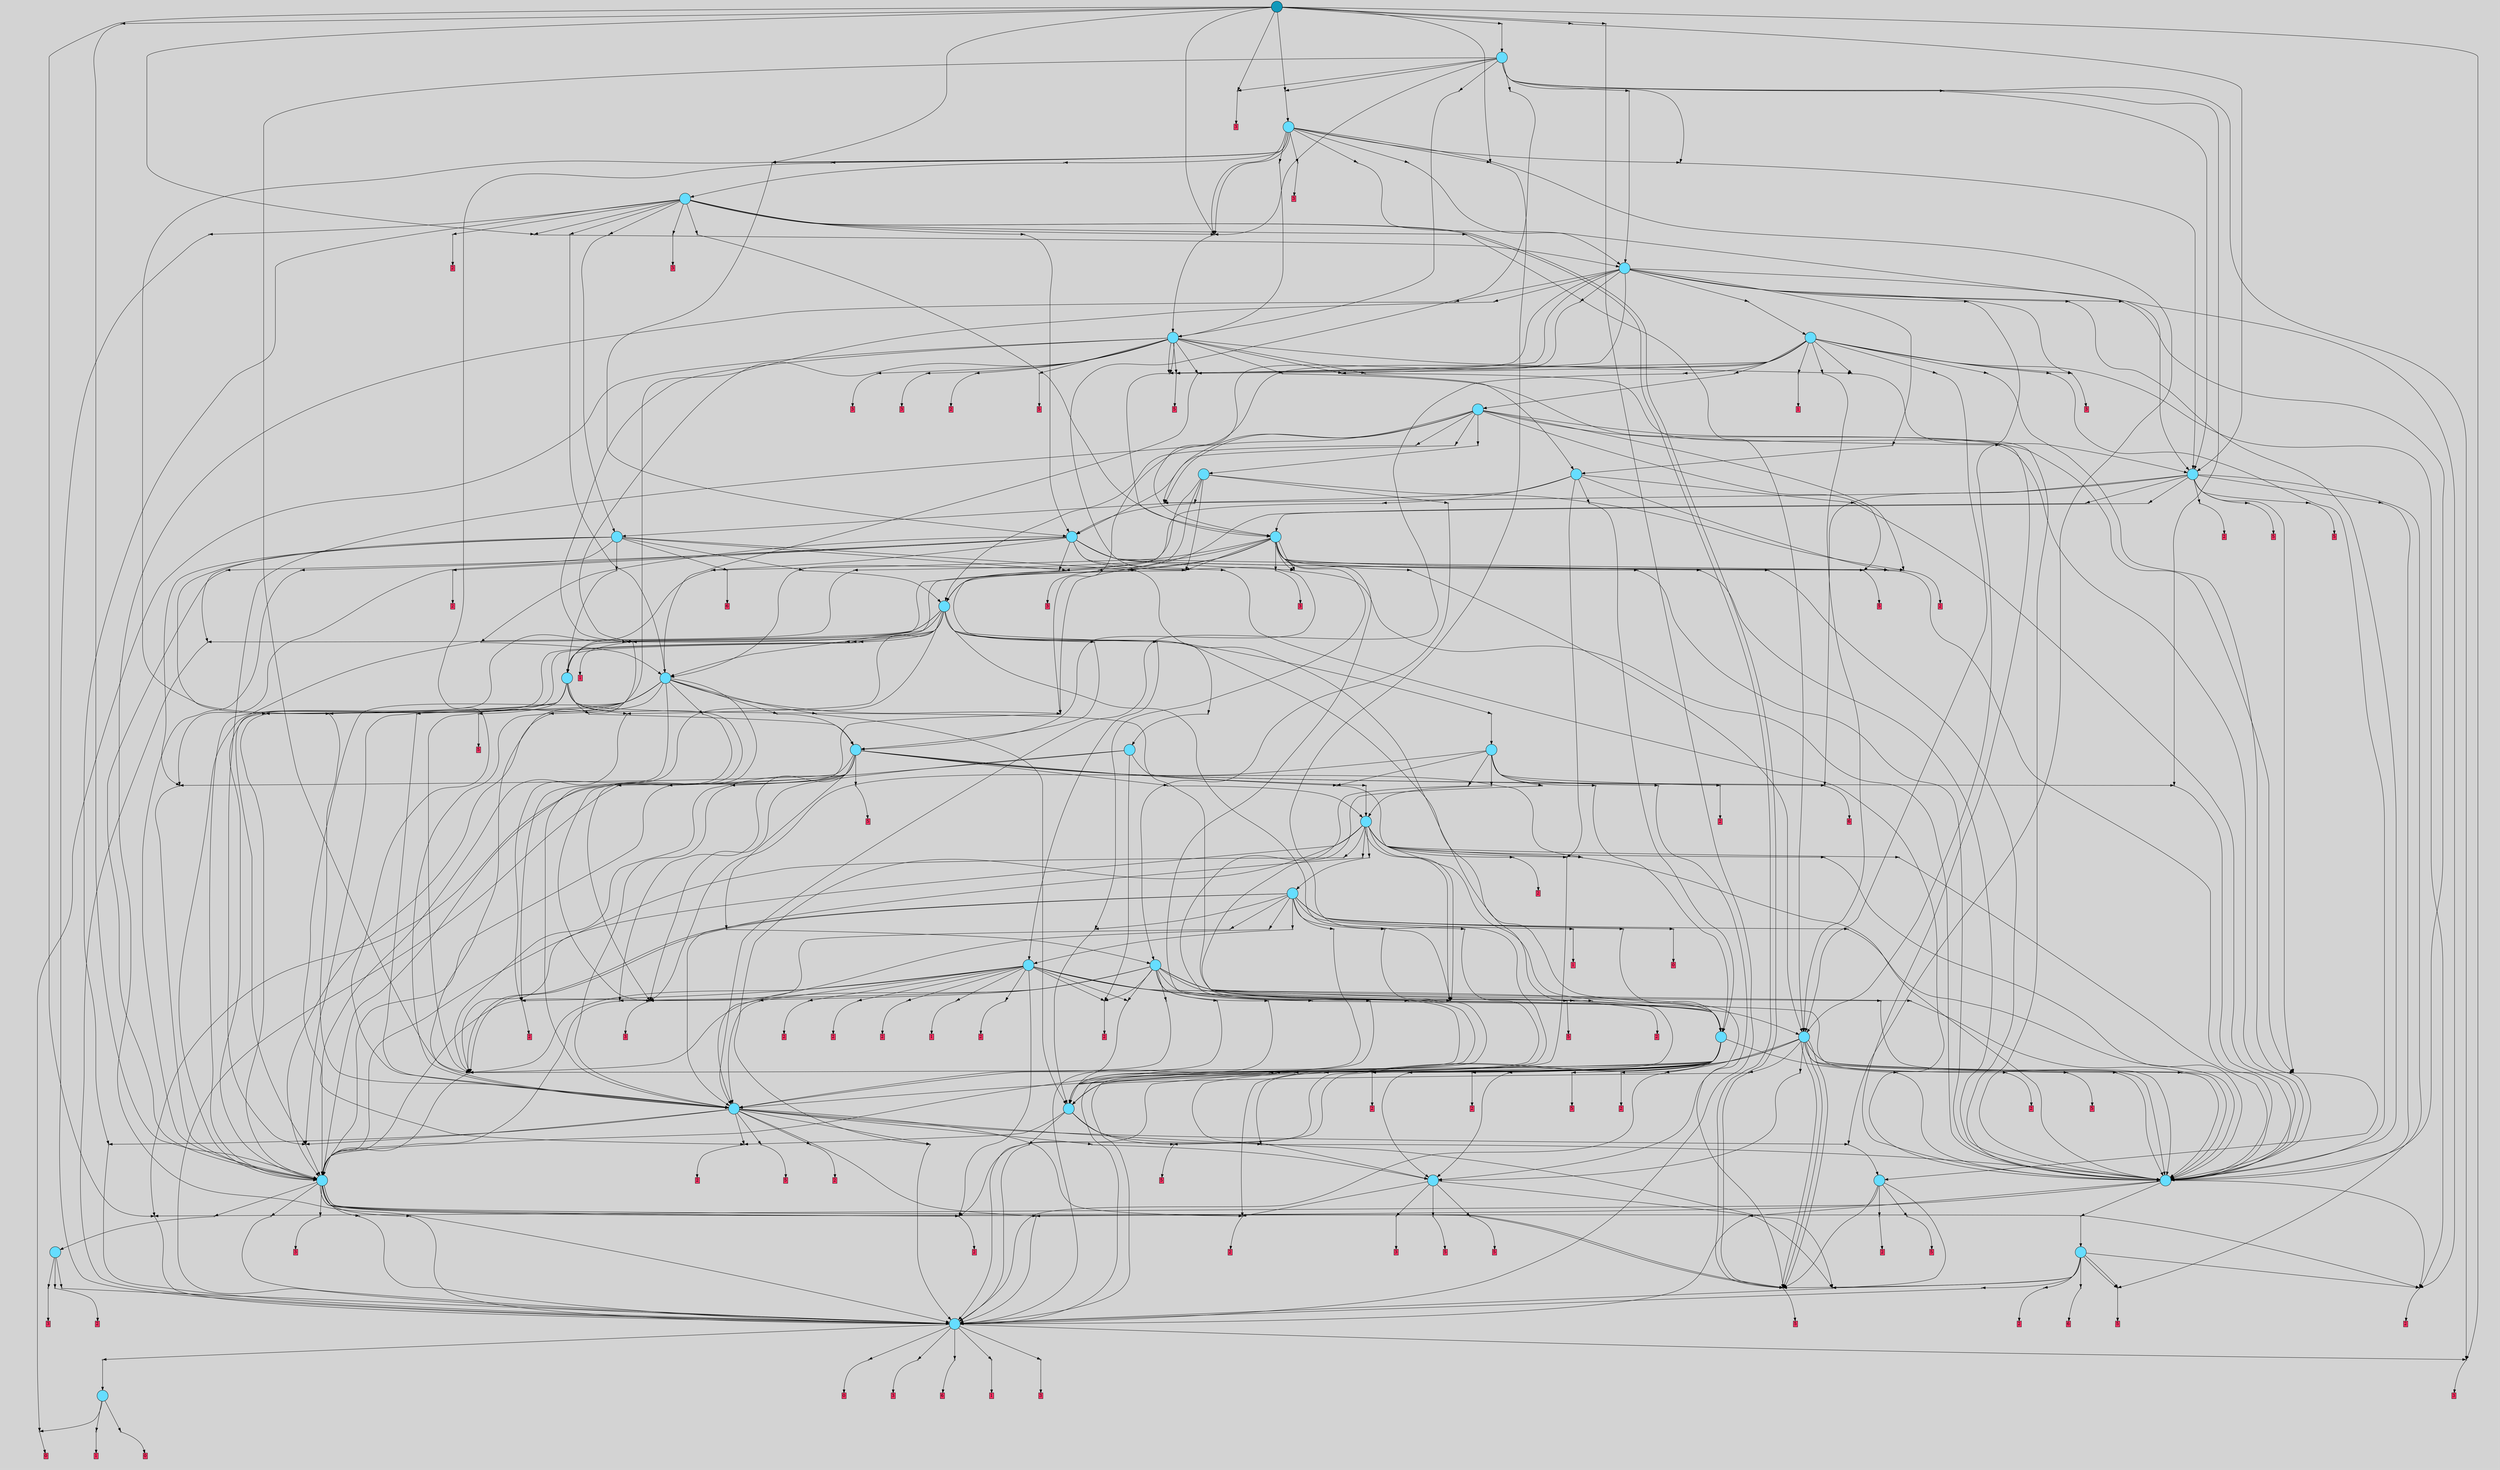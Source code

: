 // File exported with GEGELATI v1.3.1
// On the 2024-07-16 05:39:57
// With the MARL::MarlTPGGraphDotExporter
digraph{
	graph[pad = "0.212, 0.055" bgcolor = lightgray]
	node[shape=circle style = filled label = ""]
		T3448 [fillcolor="#66ddff"]
		T7241 [fillcolor="#66ddff"]
		T7292 [fillcolor="#66ddff"]
		T7375 [fillcolor="#66ddff"]
		T7393 [fillcolor="#66ddff"]
		T3 [fillcolor="#66ddff"]
		T7473 [fillcolor="#66ddff"]
		T7477 [fillcolor="#66ddff"]
		T7478 [fillcolor="#66ddff"]
		T7516 [fillcolor="#66ddff"]
		T7555 [fillcolor="#66ddff"]
		T7612 [fillcolor="#66ddff"]
		T7757 [fillcolor="#66ddff"]
		T7808 [fillcolor="#66ddff"]
		T7839 [fillcolor="#66ddff"]
		T7856 [fillcolor="#66ddff"]
		T7910 [fillcolor="#66ddff"]
		T8023 [fillcolor="#66ddff"]
		T8058 [fillcolor="#66ddff"]
		T8078 [fillcolor="#66ddff"]
		T8089 [fillcolor="#66ddff"]
		T8137 [fillcolor="#66ddff"]
		T8553 [fillcolor="#66ddff"]
		T8579 [fillcolor="#66ddff"]
		T8621 [fillcolor="#66ddff"]
		T8646 [fillcolor="#66ddff"]
		T8657 [fillcolor="#66ddff"]
		T8662 [fillcolor="#66ddff"]
		T8719 [fillcolor="#66ddff"]
		T8770 [fillcolor="#66ddff"]
		T8812 [fillcolor="#66ddff"]
		T8837 [fillcolor="#66ddff"]
		T9210 [fillcolor="#66ddff"]
		T9225 [fillcolor="#66ddff"]
		T9241 [fillcolor="#66ddff"]
		T9250 [fillcolor="#1199bb"]
		P79308 [fillcolor="#cccccc" shape=point] //
		I79308 [shape=box style=invis label="3|0&3|0#2|7&#92;n6|3&1|4#1|0&#92;n6|7&0|2#4|4&#92;n2|5&2|2#3|0&#92;n3|6&1|2#3|7&#92;n"]
		P79308 -> I79308[style=invis]
		A37185 [fillcolor="#ff3366" shape=box margin=0.03 width=0 height=0 label="0"]
		T3448 -> P79308 -> A37185
		P79309 [fillcolor="#cccccc" shape=point] //
		I79309 [shape=box style=invis label="2|0&3|5#0|0&#92;n8|6&0|0#1|7&#92;n2|1&2|1#3|0&#92;n4|2&2|2#0|6&#92;n2|4&0|2#2|3&#92;n"]
		P79309 -> I79309[style=invis]
		A37186 [fillcolor="#ff3366" shape=box margin=0.03 width=0 height=0 label="0"]
		T3448 -> P79309 -> A37186
		P79310 [fillcolor="#cccccc" shape=point] //
		I79310 [shape=box style=invis label="1|5&4|2#0|6&#92;n7|1&3|5#4|2&#92;n5|5&4|4#3|4&#92;n"]
		P79310 -> I79310[style=invis]
		A37187 [fillcolor="#ff3366" shape=box margin=0.03 width=0 height=0 label="1"]
		T3448 -> P79310 -> A37187
		P79311 [fillcolor="#cccccc" shape=point] //
		I79311 [shape=box style=invis label="4|7&4|5#4|4&#92;n2|0&4|0#2|7&#92;n7|2&4|6#4|1&#92;n4|7&1|0#2|4&#92;n"]
		P79311 -> I79311[style=invis]
		T7241 -> P79311 -> T3448
		P79312 [fillcolor="#cccccc" shape=point] //
		I79312 [shape=box style=invis label="8|4&1|1#3|3&#92;n2|0&2|1#1|6&#92;n"]
		P79312 -> I79312[style=invis]
		A37188 [fillcolor="#ff3366" shape=box margin=0.03 width=0 height=0 label="0"]
		T7241 -> P79312 -> A37188
		P79313 [fillcolor="#cccccc" shape=point] //
		I79313 [shape=box style=invis label="3|7&2|6#0|3&#92;n5|7&0|7#2|7&#92;n8|4&3|2#1|5&#92;n1|0&2|5#2|1&#92;n5|1&2|2#4|0&#92;n1|7&0|1#1|6&#92;n2|6&1|7#1|4&#92;n0|4&2|0#4|2&#92;n0|4&0|3#0|3&#92;n"]
		P79313 -> I79313[style=invis]
		A37189 [fillcolor="#ff3366" shape=box margin=0.03 width=0 height=0 label="3"]
		T7241 -> P79313 -> A37189
		P79314 [fillcolor="#cccccc" shape=point] //
		I79314 [shape=box style=invis label="0|1&0|2#0|5&#92;n3|0&4|2#0|0&#92;n7|0&2|1#0|3&#92;n"]
		P79314 -> I79314[style=invis]
		A37190 [fillcolor="#ff3366" shape=box margin=0.03 width=0 height=0 label="6"]
		T7241 -> P79314 -> A37190
		P79315 [fillcolor="#cccccc" shape=point] //
		I79315 [shape=box style=invis label="5|1&4|7#1|7&#92;n7|4&4|7#0|3&#92;n3|5&4|6#0|6&#92;n0|0&2|5#0|4&#92;n"]
		P79315 -> I79315[style=invis]
		A37191 [fillcolor="#ff3366" shape=box margin=0.03 width=0 height=0 label="3"]
		T7241 -> P79315 -> A37191
		P79316 [fillcolor="#cccccc" shape=point] //
		I79316 [shape=box style=invis label="7|0&4|6#0|0&#92;n7|3&4|1#3|3&#92;n0|2&0|5#4|5&#92;n7|6&4|3#0|6&#92;n"]
		P79316 -> I79316[style=invis]
		A37192 [fillcolor="#ff3366" shape=box margin=0.03 width=0 height=0 label="1"]
		T7241 -> P79316 -> A37192
		P79317 [fillcolor="#cccccc" shape=point] //
		I79317 [shape=box style=invis label="5|7&0|7#2|7&#92;n5|6&1|3#2|1&#92;n2|6&1|7#1|4&#92;n8|4&3|2#1|5&#92;n5|5&2|6#0|1&#92;n5|1&2|2#4|5&#92;n1|5&0|1#1|6&#92;n3|2&2|6#0|3&#92;n0|4&2|0#4|2&#92;n1|0&2|5#2|1&#92;n"]
		P79317 -> I79317[style=invis]
		A37193 [fillcolor="#ff3366" shape=box margin=0.03 width=0 height=0 label="3"]
		T7241 -> P79317 -> A37193
		P79318 [fillcolor="#cccccc" shape=point] //
		I79318 [shape=box style=invis label="5|1&2|0#4|4&#92;n4|0&0|3#4|5&#92;n"]
		P79318 -> I79318[style=invis]
		A37194 [fillcolor="#ff3366" shape=box margin=0.03 width=0 height=0 label="5"]
		T7292 -> P79318 -> A37194
		P79319 [fillcolor="#cccccc" shape=point] //
		I79319 [shape=box style=invis label="5|1&2|2#4|0&#92;n1|0&2|5#0|1&#92;n8|4&3|2#1|5&#92;n5|5&2|6#0|1&#92;n1|5&0|1#3|6&#92;n5|6&1|3#2|1&#92;n2|6&1|7#1|4&#92;n0|4&2|0#4|2&#92;n0|6&1|4#2|4&#92;n3|2&4|6#0|3&#92;n"]
		P79319 -> I79319[style=invis]
		T7292 -> P79319 -> T7241
		P79320 [fillcolor="#cccccc" shape=point] //
		I79320 [shape=box style=invis label="0|1&4|2#0|5&#92;n3|0&4|2#0|0&#92;n1|2&3|2#2|3&#92;n6|1&1|1#3|7&#92;n7|0&2|1#0|3&#92;n"]
		P79320 -> I79320[style=invis]
		A37195 [fillcolor="#ff3366" shape=box margin=0.03 width=0 height=0 label="2"]
		T7292 -> P79320 -> A37195
		P79321 [fillcolor="#cccccc" shape=point] //
		I79321 [shape=box style=invis label="5|4&4|7#1|7&#92;n5|4&0|1#0|2&#92;n4|2&4|7#0|5&#92;n0|0&2|5#0|4&#92;n7|4&4|7#2|3&#92;n"]
		P79321 -> I79321[style=invis]
		A37196 [fillcolor="#ff3366" shape=box margin=0.03 width=0 height=0 label="3"]
		T7292 -> P79321 -> A37196
		P79322 [fillcolor="#cccccc" shape=point] //
		I79322 [shape=box style=invis label="6|6&2|0#2|7&#92;n5|0&0|1#0|6&#92;n"]
		P79322 -> I79322[style=invis]
		A37197 [fillcolor="#ff3366" shape=box margin=0.03 width=0 height=0 label="5"]
		T7292 -> P79322 -> A37197
		P79323 [fillcolor="#cccccc" shape=point] //
		I79323 [shape=box style=invis label="3|0&3|0#4|7&#92;n3|2&1|4#4|6&#92;n"]
		P79323 -> I79323[style=invis]
		A37198 [fillcolor="#ff3366" shape=box margin=0.03 width=0 height=0 label="5"]
		T7375 -> P79323 -> A37198
		P79324 [fillcolor="#cccccc" shape=point] //
		I79324 [shape=box style=invis label="0|1&4|3#0|5&#92;n0|0&0|3#1|5&#92;n7|0&2|1#0|3&#92;n6|1&1|1#3|7&#92;n1|2&3|7#2|3&#92;n6|0&3|2#3|6&#92;n"]
		P79324 -> I79324[style=invis]
		A37199 [fillcolor="#ff3366" shape=box margin=0.03 width=0 height=0 label="2"]
		T7375 -> P79324 -> A37199
		P79325 [fillcolor="#cccccc" shape=point] //
		I79325 [shape=box style=invis label="3|2&1|4#4|6&#92;n7|7&1|4#3|3&#92;n3|0&3|0#4|7&#92;n"]
		P79325 -> I79325[style=invis]
		A37200 [fillcolor="#ff3366" shape=box margin=0.03 width=0 height=0 label="5"]
		T7375 -> P79325 -> A37200
		T7375 -> P79319
		P79326 [fillcolor="#cccccc" shape=point] //
		I79326 [shape=box style=invis label="0|5&4|3#0|5&#92;n3|0&4|2#0|0&#92;n1|2&3|2#2|3&#92;n0|5&0|3#1|5&#92;n7|0&2|1#0|3&#92;n2|7&3|7#3|2&#92;n"]
		P79326 -> I79326[style=invis]
		A37201 [fillcolor="#ff3366" shape=box margin=0.03 width=0 height=0 label="2"]
		T7375 -> P79326 -> A37201
		P79327 [fillcolor="#cccccc" shape=point] //
		I79327 [shape=box style=invis label="8|4&3|2#1|5&#92;n1|0&2|5#0|1&#92;n5|1&2|2#4|0&#92;n1|5&0|1#3|6&#92;n5|5&2|6#0|1&#92;n0|4&4|2#4|2&#92;n5|6&1|3#2|1&#92;n3|2&4|6#0|3&#92;n"]
		P79327 -> I79327[style=invis]
		T7375 -> P79327 -> T7241
		P79328 [fillcolor="#cccccc" shape=point] //
		I79328 [shape=box style=invis label="7|0&2|1#0|3&#92;n3|0&0|2#0|0&#92;n3|6&0|1#4|6&#92;n"]
		P79328 -> I79328[style=invis]
		A37202 [fillcolor="#ff3366" shape=box margin=0.03 width=0 height=0 label="6"]
		T7375 -> P79328 -> A37202
		T7375 -> P79325
		P79329 [fillcolor="#cccccc" shape=point] //
		I79329 [shape=box style=invis label="4|2&4|7#0|5&#92;n2|2&2|2#2|4&#92;n5|4&0|1#0|2&#92;n0|0&2|5#0|4&#92;n3|3&0|5#1|2&#92;n7|7&4|7#2|3&#92;n"]
		P79329 -> I79329[style=invis]
		A37203 [fillcolor="#ff3366" shape=box margin=0.03 width=0 height=0 label="3"]
		T7393 -> P79329 -> A37203
		P79330 [fillcolor="#cccccc" shape=point] //
		I79330 [shape=box style=invis label="5|2&2|6#0|7&#92;n1|0&2|5#0|1&#92;n8|5&3|1#1|5&#92;n5|1&1|2#4|0&#92;n0|4&2|0#4|2&#92;n2|6&1|7#1|4&#92;n5|6&1|3#2|1&#92;n0|6&1|4#2|4&#92;n3|2&4|6#0|3&#92;n3|7&0|5#4|2&#92;n"]
		P79330 -> I79330[style=invis]
		T7393 -> P79330 -> T7241
		P79331 [fillcolor="#cccccc" shape=point] //
		I79331 [shape=box style=invis label="0|0&4|3#0|5&#92;n0|0&0|3#1|5&#92;n6|1&1|1#3|7&#92;n7|0&2|1#0|3&#92;n1|2&3|7#2|3&#92;n6|0&3|2#3|6&#92;n"]
		P79331 -> I79331[style=invis]
		A37204 [fillcolor="#ff3366" shape=box margin=0.03 width=0 height=0 label="2"]
		T7393 -> P79331 -> A37204
		T3 -> P79323
		P79332 [fillcolor="#cccccc" shape=point] //
		I79332 [shape=box style=invis label="7|0&2|2#4|0&#92;n2|1&0|1#3|4&#92;n0|6&1|7#1|4&#92;n7|2&4|1#3|5&#92;n5|6&2|4#4|5&#92;n0|2&1|4#0|7&#92;n8|4&3|2#1|5&#92;n4|3&2|5#1|1&#92;n5|6&2|3#2|1&#92;n"]
		P79332 -> I79332[style=invis]
		T3 -> P79332 -> T7241
		P79333 [fillcolor="#cccccc" shape=point] //
		I79333 [shape=box style=invis label="5|6&2|2#4|0&#92;n1|0&2|5#0|1&#92;n8|4&3|2#1|5&#92;n5|5&2|6#0|1&#92;n1|5&0|1#3|6&#92;n0|6&1|4#2|4&#92;n3|1&3|0#1|3&#92;n5|6&1|3#2|1&#92;n3|2&4|6#0|3&#92;n0|4&2|2#4|2&#92;n"]
		P79333 -> I79333[style=invis]
		T3 -> P79333 -> T7241
		P79334 [fillcolor="#cccccc" shape=point] //
		I79334 [shape=box style=invis label="5|7&0|7#2|5&#92;n1|0&2|5#2|6&#92;n3|7&2|7#0|3&#92;n8|4&3|2#1|5&#92;n1|1&2|2#4|0&#92;n2|6&1|7#1|4&#92;n1|7&0|1#1|6&#92;n"]
		P79334 -> I79334[style=invis]
		T3 -> P79334 -> T7393
		T3 -> P79324
		P79335 [fillcolor="#cccccc" shape=point] //
		I79335 [shape=box style=invis label="7|1&2|2#4|0&#92;n1|0&2|5#0|1&#92;n8|5&3|2#1|5&#92;n2|6&1|7#1|4&#92;n5|5&2|6#0|1&#92;n0|6&1|4#0|4&#92;n1|5&0|1#3|6&#92;n3|2&4|6#0|3&#92;n"]
		P79335 -> I79335[style=invis]
		T3 -> P79335 -> T7241
		T3 -> P79323
		P79336 [fillcolor="#cccccc" shape=point] //
		I79336 [shape=box style=invis label="0|1&4|3#0|5&#92;n7|0&2|1#0|3&#92;n0|0&0|3#1|5&#92;n6|1&1|1#3|7&#92;n1|2&2|7#2|3&#92;n6|0&3|2#3|6&#92;n"]
		P79336 -> I79336[style=invis]
		A37205 [fillcolor="#ff3366" shape=box margin=0.03 width=0 height=0 label="2"]
		T3 -> P79336 -> A37205
		T3 -> P79336
		P79337 [fillcolor="#cccccc" shape=point] //
		I79337 [shape=box style=invis label="5|4&4|7#1|7&#92;n7|4&4|4#0|3&#92;n3|5&4|6#0|6&#92;n0|0&2|5#0|4&#92;n"]
		P79337 -> I79337[style=invis]
		A37206 [fillcolor="#ff3366" shape=box margin=0.03 width=0 height=0 label="3"]
		T3 -> P79337 -> A37206
		P79338 [fillcolor="#cccccc" shape=point] //
		I79338 [shape=box style=invis label="5|1&2|2#4|0&#92;n1|0&2|5#0|1&#92;n8|4&3|2#1|5&#92;n5|5&2|6#0|1&#92;n1|5&0|1#3|6&#92;n0|6&1|4#2|4&#92;n0|4&2|2#4|2&#92;n5|6&1|3#2|1&#92;n3|2&4|6#0|3&#92;n"]
		P79338 -> I79338[style=invis]
		T7473 -> P79338 -> T7241
		T7473 -> P79319
		P79339 [fillcolor="#cccccc" shape=point] //
		I79339 [shape=box style=invis label="6|1&1|1#3|7&#92;n0|0&0|3#1|5&#92;n0|1&4|3#1|5&#92;n1|2&3|7#2|3&#92;n6|0&3|2#3|6&#92;n"]
		P79339 -> I79339[style=invis]
		A37207 [fillcolor="#ff3366" shape=box margin=0.03 width=0 height=0 label="2"]
		T7473 -> P79339 -> A37207
		P79340 [fillcolor="#cccccc" shape=point] //
		I79340 [shape=box style=invis label="1|5&2|0#4|3&#92;n7|7&1|4#3|3&#92;n3|0&3|0#4|7&#92;n3|2&1|4#4|6&#92;n"]
		P79340 -> I79340[style=invis]
		A37208 [fillcolor="#ff3366" shape=box margin=0.03 width=0 height=0 label="5"]
		T7473 -> P79340 -> A37208
		P79341 [fillcolor="#cccccc" shape=point] //
		I79341 [shape=box style=invis label="7|4&2|2#4|0&#92;n1|0&2|5#0|1&#92;n5|6&1|3#2|1&#92;n1|5&0|1#3|6&#92;n0|6&1|4#0|4&#92;n2|6&1|7#1|4&#92;n8|4&3|2#1|5&#92;n3|2&4|6#0|3&#92;n"]
		P79341 -> I79341[style=invis]
		T7477 -> P79341 -> T7241
		P79342 [fillcolor="#cccccc" shape=point] //
		I79342 [shape=box style=invis label="5|0&0|2#4|6&#92;n7|4&4|4#0|3&#92;n0|3&1|7#1|2&#92;n3|5&2|2#1|6&#92;n"]
		P79342 -> I79342[style=invis]
		T7477 -> P79342 -> T7375
		P79343 [fillcolor="#cccccc" shape=point] //
		I79343 [shape=box style=invis label="1|3&2|5#1|1&#92;n4|0&3|0#1|6&#92;n0|2&4|1#3|5&#92;n0|2&1|4#0|4&#92;n8|4&3|2#1|5&#92;n5|6&2|4#4|5&#92;n5|6&2|3#2|1&#92;n3|2&4|6#0|3&#92;n"]
		P79343 -> I79343[style=invis]
		T7477 -> P79343 -> T7241
		T7477 -> P79324
		T7478 -> P79319
		P79344 [fillcolor="#cccccc" shape=point] //
		I79344 [shape=box style=invis label="0|0&4|3#4|5&#92;n1|2&3|7#2|3&#92;n2|5&2|4#2|5&#92;n6|0&3|2#3|6&#92;n"]
		P79344 -> I79344[style=invis]
		A37209 [fillcolor="#ff3366" shape=box margin=0.03 width=0 height=0 label="2"]
		T7478 -> P79344 -> A37209
		P79345 [fillcolor="#cccccc" shape=point] //
		I79345 [shape=box style=invis label="2|6&1|7#1|4&#92;n1|0&2|5#0|1&#92;n8|5&3|2#1|5&#92;n3|1&2|2#4|0&#92;n0|6&1|4#0|4&#92;n3|2&3|6#0|3&#92;n1|5&0|1#3|6&#92;n"]
		P79345 -> I79345[style=invis]
		T7478 -> P79345 -> T7241
		P79346 [fillcolor="#cccccc" shape=point] //
		I79346 [shape=box style=invis label="3|2&1|4#4|6&#92;n7|4&1|4#3|3&#92;n2|6&3|0#2|5&#92;n3|0&3|0#4|7&#92;n"]
		P79346 -> I79346[style=invis]
		A37210 [fillcolor="#ff3366" shape=box margin=0.03 width=0 height=0 label="5"]
		T7478 -> P79346 -> A37210
		T7478 -> P79323
		P79347 [fillcolor="#cccccc" shape=point] //
		I79347 [shape=box style=invis label="6|0&3|2#3|6&#92;n7|0&2|1#0|3&#92;n2|2&4|3#1|3&#92;n1|2&2|6#4|3&#92;n0|7&0|3#1|5&#92;n"]
		P79347 -> I79347[style=invis]
		T7516 -> P79347 -> T7477
		P79348 [fillcolor="#cccccc" shape=point] //
		I79348 [shape=box style=invis label="7|7&4|1#3|2&#92;n2|0&3|2#2|0&#92;n4|5&1|7#3|2&#92;n3|6&0|1#2|0&#92;n"]
		P79348 -> I79348[style=invis]
		T7516 -> P79348 -> T3
		P79349 [fillcolor="#cccccc" shape=point] //
		I79349 [shape=box style=invis label="3|1&2|2#4|0&#92;n1|0&2|5#0|1&#92;n8|5&3|2#1|5&#92;n2|6&1|7#1|4&#92;n0|6&1|4#0|4&#92;n3|2&4|6#0|3&#92;n1|5&0|1#3|6&#92;n"]
		P79349 -> I79349[style=invis]
		T7516 -> P79349 -> T7241
		T7516 -> P79339
		P79350 [fillcolor="#cccccc" shape=point] //
		I79350 [shape=box style=invis label="6|0&3|4#1|0&#92;n5|1&2|4#3|7&#92;n"]
		P79350 -> I79350[style=invis]
		T7516 -> P79350 -> T7292
		P79351 [fillcolor="#cccccc" shape=point] //
		I79351 [shape=box style=invis label="4|3&0|3#3|4&#92;n7|7&0|1#0|3&#92;n1|2&1|5#1|0&#92;n1|1&3|6#2|3&#92;n"]
		P79351 -> I79351[style=invis]
		T7516 -> P79351 -> T7478
		T7516 -> P79320
		P79352 [fillcolor="#cccccc" shape=point] //
		I79352 [shape=box style=invis label="2|7&1|5#1|5&#92;n3|0&4|1#4|5&#92;n"]
		P79352 -> I79352[style=invis]
		A37211 [fillcolor="#ff3366" shape=box margin=0.03 width=0 height=0 label="5"]
		T7516 -> P79352 -> A37211
		P79353 [fillcolor="#cccccc" shape=point] //
		I79353 [shape=box style=invis label="5|1&2|2#4|0&#92;n1|0&2|5#0|1&#92;n8|4&3|2#1|5&#92;n0|6&1|4#2|4&#92;n1|5&0|1#3|6&#92;n5|6&1|3#2|1&#92;n2|6&1|7#1|4&#92;n0|4&2|0#4|2&#92;n5|5&3|6#0|1&#92;n3|2&4|6#0|3&#92;n"]
		P79353 -> I79353[style=invis]
		T7516 -> P79353 -> T7241
		T7516 -> P79345
		P79354 [fillcolor="#cccccc" shape=point] //
		I79354 [shape=box style=invis label="0|1&4|3#0|5&#92;n6|1&1|1#3|7&#92;n6|0&3|2#3|6&#92;n5|4&3|0#0|0&#92;n1|2&0|7#2|3&#92;n1|1&4|5#1|1&#92;n0|0&0|3#1|5&#92;n"]
		P79354 -> I79354[style=invis]
		A37212 [fillcolor="#ff3366" shape=box margin=0.03 width=0 height=0 label="2"]
		T7516 -> P79354 -> A37212
		P79355 [fillcolor="#cccccc" shape=point] //
		I79355 [shape=box style=invis label="6|0&3|2#3|6&#92;n2|2&4|3#1|4&#92;n7|0&2|1#0|3&#92;n1|2&2|6#4|3&#92;n0|7&0|3#1|5&#92;n"]
		P79355 -> I79355[style=invis]
		T7555 -> P79355 -> T7477
		P79356 [fillcolor="#cccccc" shape=point] //
		I79356 [shape=box style=invis label="6|0&3|2#0|6&#92;n2|1&4|3#1|2&#92;n1|2&3|7#2|3&#92;n0|0&0|3#1|5&#92;n"]
		P79356 -> I79356[style=invis]
		A37213 [fillcolor="#ff3366" shape=box margin=0.03 width=0 height=0 label="2"]
		T7555 -> P79356 -> A37213
		P79357 [fillcolor="#cccccc" shape=point] //
		I79357 [shape=box style=invis label="5|0&3|5#2|1&#92;n3|1&3|1#4|1&#92;n6|5&0|4#1|4&#92;n5|2&4|7#1|6&#92;n"]
		P79357 -> I79357[style=invis]
		T7555 -> P79357 -> T7292
		P79358 [fillcolor="#cccccc" shape=point] //
		I79358 [shape=box style=invis label="4|3&0|3#3|4&#92;n7|7&0|1#4|3&#92;n4|0&1|3#4|2&#92;n1|2&1|5#1|0&#92;n1|1&3|6#2|3&#92;n"]
		P79358 -> I79358[style=invis]
		T7555 -> P79358 -> T7478
		P79359 [fillcolor="#cccccc" shape=point] //
		I79359 [shape=box style=invis label="3|3&3|7#2|7&#92;n1|5&0|1#0|6&#92;n7|2&0|4#0|2&#92;n5|5&3|4#1|6&#92;n6|5&1|2#0|5&#92;n2|1&1|4#1|2&#92;n8|0&2|2#4|2&#92;n7|3&4|7#1|4&#92;n8|1&1|6#4|7&#92;n8|4&2|5#0|4&#92;n"]
		P79359 -> I79359[style=invis]
		T7555 -> P79359 -> T7516
		P79360 [fillcolor="#cccccc" shape=point] //
		I79360 [shape=box style=invis label="8|4&3|2#1|5&#92;n1|5&0|6#3|6&#92;n5|7&2|6#0|1&#92;n0|6&2|4#1|4&#92;n5|6&1|3#2|1&#92;n1|0&2|5#0|1&#92;n0|4&2|0#3|2&#92;n0|7&3|0#4|7&#92;n5|1&2|2#4|0&#92;n"]
		P79360 -> I79360[style=invis]
		T7555 -> P79360 -> T7241
		P79361 [fillcolor="#cccccc" shape=point] //
		I79361 [shape=box style=invis label="3|2&3|4#4|6&#92;n4|1&1|0#3|7&#92;n"]
		P79361 -> I79361[style=invis]
		A37214 [fillcolor="#ff3366" shape=box margin=0.03 width=0 height=0 label="5"]
		T7555 -> P79361 -> A37214
		T7555 -> P79336
		T7555 -> P79323
		T7555 -> P79340
		P79362 [fillcolor="#cccccc" shape=point] //
		I79362 [shape=box style=invis label="6|0&3|2#3|6&#92;n7|0&2|1#0|3&#92;n1|2&2|6#2|3&#92;n2|2&4|3#1|3&#92;n1|7&1|5#4|5&#92;n"]
		P79362 -> I79362[style=invis]
		T7555 -> P79362 -> T7477
		T7555 -> P79323
		P79363 [fillcolor="#cccccc" shape=point] //
		I79363 [shape=box style=invis label="5|2&2|6#0|7&#92;n2|6&1|7#1|4&#92;n3|7&0|5#4|3&#92;n5|1&1|2#3|0&#92;n0|6&1|4#2|4&#92;n5|6&1|3#2|1&#92;n3|2&4|6#0|3&#92;n8|2&4|2#4|3&#92;n8|6&3|0#1|5&#92;n"]
		P79363 -> I79363[style=invis]
		T7555 -> P79363 -> T7473
		T7555 -> P79323
		P79364 [fillcolor="#cccccc" shape=point] //
		I79364 [shape=box style=invis label="6|7&2|2#3|3&#92;n4|2&0|5#3|4&#92;n1|2&3|3#0|4&#92;n0|3&0|1#2|0&#92;n1|0&1|0#3|2&#92;n3|2&2|3#2|6&#92;n2|0&2|1#2|3&#92;n"]
		P79364 -> I79364[style=invis]
		T7612 -> P79364 -> T7477
		P79365 [fillcolor="#cccccc" shape=point] //
		I79365 [shape=box style=invis label="5|2&2|6#0|7&#92;n1|0&2|5#0|1&#92;n8|6&3|1#1|5&#92;n2|6&1|7#1|4&#92;n5|1&1|2#4|0&#92;n0|6&1|4#2|4&#92;n5|6&1|3#2|1&#92;n3|2&4|6#0|3&#92;n8|2&4|2#4|3&#92;n3|7&0|5#4|3&#92;n"]
		P79365 -> I79365[style=invis]
		T7612 -> P79365 -> T7473
		P79366 [fillcolor="#cccccc" shape=point] //
		I79366 [shape=box style=invis label="6|0&3|2#0|6&#92;n1|2&3|7#2|3&#92;n0|1&4|3#1|2&#92;n0|0&0|3#1|5&#92;n"]
		P79366 -> I79366[style=invis]
		A37215 [fillcolor="#ff3366" shape=box margin=0.03 width=0 height=0 label="2"]
		T7612 -> P79366 -> A37215
		P79367 [fillcolor="#cccccc" shape=point] //
		I79367 [shape=box style=invis label="2|3&4|2#0|5&#92;n2|1&3|1#4|1&#92;n1|6&2|0#0|0&#92;n5|0&3|7#2|1&#92;n5|2&4|7#1|6&#92;n"]
		P79367 -> I79367[style=invis]
		T7612 -> P79367 -> T7292
		T7612 -> P79320
		T7612 -> P79359
		P79368 [fillcolor="#cccccc" shape=point] //
		I79368 [shape=box style=invis label="7|6&2|4#1|0&#92;n6|0&3|4#3|5&#92;n1|5&1|5#2|7&#92;n7|7&2|6#2|4&#92;n8|3&4|4#3|0&#92;n"]
		P79368 -> I79368[style=invis]
		A37216 [fillcolor="#ff3366" shape=box margin=0.03 width=0 height=0 label="2"]
		T7612 -> P79368 -> A37216
		P79369 [fillcolor="#cccccc" shape=point] //
		I79369 [shape=box style=invis label="7|7&4|1#3|2&#92;n2|4&3|1#3|5&#92;n3|6&1|1#2|0&#92;n4|5&1|7#3|2&#92;n2|0&3|2#2|0&#92;n"]
		P79369 -> I79369[style=invis]
		T7612 -> P79369 -> T3
		P79370 [fillcolor="#cccccc" shape=point] //
		I79370 [shape=box style=invis label="8|6&3|1#1|5&#92;n1|0&2|5#0|1&#92;n6|0&1|7#2|0&#92;n2|6&1|7#1|4&#92;n3|1&1|2#4|0&#92;n0|6&1|4#2|4&#92;n5|6&1|3#2|1&#92;n3|2&4|6#0|3&#92;n8|2&4|2#4|3&#92;n3|7&0|6#4|2&#92;n"]
		P79370 -> I79370[style=invis]
		T7612 -> P79370 -> T7473
		T7612 -> P79347
		P79371 [fillcolor="#cccccc" shape=point] //
		I79371 [shape=box style=invis label="2|3&4|2#0|5&#92;n2|1&3|1#4|1&#92;n5|0&3|1#2|1&#92;n1|6&2|0#0|0&#92;n5|2&4|7#1|6&#92;n"]
		P79371 -> I79371[style=invis]
		T7612 -> P79371 -> T7292
		P79372 [fillcolor="#cccccc" shape=point] //
		I79372 [shape=box style=invis label="2|0&2|5#4|1&#92;n8|6&4|5#4|7&#92;n3|1&2|6#2|4&#92;n1|4&1|0#3|1&#92;n"]
		P79372 -> I79372[style=invis]
		A37217 [fillcolor="#ff3366" shape=box margin=0.03 width=0 height=0 label="5"]
		T7612 -> P79372 -> A37217
		P79373 [fillcolor="#cccccc" shape=point] //
		I79373 [shape=box style=invis label="0|1&4|2#0|5&#92;n3|0&4|2#4|0&#92;n6|1&1|1#3|7&#92;n7|3&2|1#0|3&#92;n1|2&3|2#2|3&#92;n"]
		P79373 -> I79373[style=invis]
		A37218 [fillcolor="#ff3366" shape=box margin=0.03 width=0 height=0 label="2"]
		T7612 -> P79373 -> A37218
		P79374 [fillcolor="#cccccc" shape=point] //
		I79374 [shape=box style=invis label="3|1&1|2#4|0&#92;n7|4&0|3#0|5&#92;n8|5&3|2#1|5&#92;n1|0&2|5#0|1&#92;n2|6&1|7#1|4&#92;n0|6&1|4#0|4&#92;n3|2&4|6#0|3&#92;n1|5&0|1#3|6&#92;n"]
		P79374 -> I79374[style=invis]
		T7612 -> P79374 -> T7241
		T7612 -> P79360
		P79375 [fillcolor="#cccccc" shape=point] //
		I79375 [shape=box style=invis label="5|0&3|2#0|6&#92;n2|1&1|3#1|2&#92;n"]
		P79375 -> I79375[style=invis]
		A37219 [fillcolor="#ff3366" shape=box margin=0.03 width=0 height=0 label="2"]
		T7757 -> P79375 -> A37219
		P79376 [fillcolor="#cccccc" shape=point] //
		I79376 [shape=box style=invis label="6|1&1|1#3|7&#92;n3|0&4|2#3|7&#92;n7|0&2|1#0|3&#92;n1|0&3|2#2|1&#92;n"]
		P79376 -> I79376[style=invis]
		T7757 -> P79376 -> T7555
		P79377 [fillcolor="#cccccc" shape=point] //
		I79377 [shape=box style=invis label="0|0&0|3#1|5&#92;n7|6&1|1#0|3&#92;n1|2&3|7#2|3&#92;n2|1&4|3#0|5&#92;n8|7&4|2#0|7&#92;n"]
		P79377 -> I79377[style=invis]
		A37220 [fillcolor="#ff3366" shape=box margin=0.03 width=0 height=0 label="2"]
		T7757 -> P79377 -> A37220
		P79378 [fillcolor="#cccccc" shape=point] //
		I79378 [shape=box style=invis label="3|2&0|1#2|7&#92;n7|2&3|5#2|3&#92;n"]
		P79378 -> I79378[style=invis]
		T7757 -> P79378 -> T7477
		P79379 [fillcolor="#cccccc" shape=point] //
		I79379 [shape=box style=invis label="8|6&3|1#1|5&#92;n5|2&2|6#0|7&#92;n0|6&1|4#2|1&#92;n7|5&1|0#1|7&#92;n6|4&0|2#3|1&#92;n5|1&1|2#4|0&#92;n2|6&1|7#1|4&#92;n1|2&3|5#0|1&#92;n1|3&4|5#3|6&#92;n0|2&4|2#4|3&#92;n"]
		P79379 -> I79379[style=invis]
		T7757 -> P79379 -> T7473
		P79380 [fillcolor="#cccccc" shape=point] //
		I79380 [shape=box style=invis label="8|4&2|5#0|4&#92;n7|2&0|4#0|2&#92;n0|6&4|3#3|3&#92;n8|7&2|2#2|6&#92;n3|0&2|2#4|2&#92;n8|1&1|6#4|7&#92;n6|5&1|2#0|5&#92;n3|3&3|7#2|7&#92;n"]
		P79380 -> I79380[style=invis]
		T7757 -> P79380 -> T7516
		T7757 -> P79369
		P79381 [fillcolor="#cccccc" shape=point] //
		I79381 [shape=box style=invis label="2|0&1|2#2|2&#92;n1|2&4|4#3|0&#92;n3|3&3|7#2|7&#92;n6|1&3|0#1|2&#92;n5|6&0|1#3|7&#92;n0|3&4|7#1|0&#92;n1|4&1|0#3|2&#92;n1|6&1|2#0|6&#92;n5|7&3|4#1|6&#92;n5|5&0|1#3|3&#92;n"]
		P79381 -> I79381[style=invis]
		T7757 -> P79381 -> T7612
		P79382 [fillcolor="#cccccc" shape=point] //
		I79382 [shape=box style=invis label="0|1&4|6#0|5&#92;n6|1&1|1#3|7&#92;n7|0&2|1#0|3&#92;n1|2&3|7#2|5&#92;n3|0&1|4#3|2&#92;n3|3&0|3#1|4&#92;n"]
		P79382 -> I79382[style=invis]
		A37221 [fillcolor="#ff3366" shape=box margin=0.03 width=0 height=0 label="2"]
		T7757 -> P79382 -> A37221
		T7757 -> P79336
		P79383 [fillcolor="#cccccc" shape=point] //
		I79383 [shape=box style=invis label="7|3&2|7#0|1&#92;n3|7&2|2#0|1&#92;n1|4&2|1#2|7&#92;n0|0&3|7#0|3&#92;n3|1&3|4#3|6&#92;n5|2&0|4#1|0&#92;n"]
		P79383 -> I79383[style=invis]
		A37222 [fillcolor="#ff3366" shape=box margin=0.03 width=0 height=0 label="1"]
		T7757 -> P79383 -> A37222
		T7757 -> P79323
		P79384 [fillcolor="#cccccc" shape=point] //
		I79384 [shape=box style=invis label="4|1&4|4#1|5&#92;n1|1&0|5#3|3&#92;n0|2&4|4#1|1&#92;n4|5&2|2#4|6&#92;n0|0&0|3#1|5&#92;n0|2&3|7#2|3&#92;n6|3&1|7#3|7&#92;n7|0&4|7#4|5&#92;n"]
		P79384 -> I79384[style=invis]
		A37223 [fillcolor="#ff3366" shape=box margin=0.03 width=0 height=0 label="2"]
		T7757 -> P79384 -> A37223
		P79385 [fillcolor="#cccccc" shape=point] //
		I79385 [shape=box style=invis label="7|7&4|6#4|3&#92;n4|1&4|3#1|2&#92;n0|4&0|2#2|0&#92;n6|0&3|2#0|6&#92;n5|0&0|4#2|6&#92;n3|3&2|2#2|2&#92;n"]
		P79385 -> I79385[style=invis]
		A37224 [fillcolor="#ff3366" shape=box margin=0.03 width=0 height=0 label="2"]
		T7757 -> P79385 -> A37224
		P79386 [fillcolor="#cccccc" shape=point] //
		I79386 [shape=box style=invis label="7|0&2|1#0|3&#92;n6|1&1|1#3|7&#92;n0|1&4|6#0|5&#92;n3|0&1|4#3|2&#92;n4|3&0|3#1|4&#92;n5|1&3|4#4|7&#92;n"]
		P79386 -> I79386[style=invis]
		A37225 [fillcolor="#ff3366" shape=box margin=0.03 width=0 height=0 label="2"]
		T7757 -> P79386 -> A37225
		P79387 [fillcolor="#cccccc" shape=point] //
		I79387 [shape=box style=invis label="3|0&2|3#3|6&#92;n7|5&0|4#2|1&#92;n2|0&1|2#2|2&#92;n5|6&0|1#3|7&#92;n1|6&1|2#0|5&#92;n0|3&4|7#1|2&#92;n1|0&4|4#4|0&#92;n5|7&3|4#1|6&#92;n5|1&3|0#1|2&#92;n1|4&1|0#3|2&#92;n"]
		P79387 -> I79387[style=invis]
		T7808 -> P79387 -> T7612
		P79388 [fillcolor="#cccccc" shape=point] //
		I79388 [shape=box style=invis label="1|0&3|7#2|3&#92;n0|2&2|2#1|2&#92;n0|7&4|3#1|1&#92;n6|1&4|2#4|0&#92;n0|1&1|1#3|5&#92;n3|7&3|0#1|1&#92;n3|4&3|2#4|2&#92;n3|7&2|4#4|1&#92;n2|1&4|0#3|1&#92;n"]
		P79388 -> I79388[style=invis]
		A37226 [fillcolor="#ff3366" shape=box margin=0.03 width=0 height=0 label="0"]
		T7808 -> P79388 -> A37226
		T7808 -> P79369
		P79389 [fillcolor="#cccccc" shape=point] //
		I79389 [shape=box style=invis label="5|2&2|6#0|7&#92;n3|7&0|5#4|3&#92;n8|6&3|1#1|5&#92;n2|6&1|7#1|4&#92;n0|7&1|4#2|4&#92;n5|1&1|2#4|0&#92;n5|6&1|3#2|1&#92;n3|7&4|6#0|3&#92;n8|2&4|2#4|3&#92;n1|0&2|5#0|1&#92;n"]
		P79389 -> I79389[style=invis]
		T7808 -> P79389 -> T7473
		P79390 [fillcolor="#cccccc" shape=point] //
		I79390 [shape=box style=invis label="1|1&1|0#3|2&#92;n4|2&0|5#3|4&#92;n1|2&3|3#0|4&#92;n0|3&0|1#2|0&#92;n6|7&2|2#3|3&#92;n2|0&2|1#2|3&#92;n"]
		P79390 -> I79390[style=invis]
		T7808 -> P79390 -> T7477
		P79391 [fillcolor="#cccccc" shape=point] //
		I79391 [shape=box style=invis label="5|6&1|7#2|1&#92;n8|6&3|7#1|5&#92;n5|2&2|6#0|7&#92;n3|0&4|0#2|6&#92;n2|6&1|7#1|4&#92;n8|2&4|2#4|3&#92;n5|1&1|2#4|0&#92;n7|5&1|0#3|7&#92;n1|2&3|5#0|1&#92;n5|6&1|4#2|1&#92;n"]
		P79391 -> I79391[style=invis]
		T7808 -> P79391 -> T7473
		T7808 -> P79369
		P79392 [fillcolor="#cccccc" shape=point] //
		I79392 [shape=box style=invis label="2|0&4|2#2|0&#92;n3|6&1|1#2|1&#92;n7|6&3|1#3|2&#92;n7|5&4|0#3|0&#92;n"]
		P79392 -> I79392[style=invis]
		T7808 -> P79392 -> T3
		P79393 [fillcolor="#cccccc" shape=point] //
		I79393 [shape=box style=invis label="5|2&2|6#0|7&#92;n3|7&0|5#4|3&#92;n8|6&3|1#1|5&#92;n8|2&4|2#4|3&#92;n0|7&1|4#2|4&#92;n5|6&1|3#2|1&#92;n3|2&4|6#0|3&#92;n2|6&1|7#1|4&#92;n6|0&2|5#0|1&#92;n"]
		P79393 -> I79393[style=invis]
		T7808 -> P79393 -> T7473
		P79394 [fillcolor="#cccccc" shape=point] //
		I79394 [shape=box style=invis label="4|1&4|4#1|5&#92;n1|1&0|5#3|3&#92;n0|2&4|4#1|1&#92;n5|1&3|6#3|7&#92;n0|7&3|7#2|3&#92;n0|0&0|3#1|5&#92;n6|3&1|7#3|7&#92;n7|0&4|7#4|5&#92;n"]
		P79394 -> I79394[style=invis]
		T7808 -> P79394 -> T7757
		P79395 [fillcolor="#cccccc" shape=point] //
		I79395 [shape=box style=invis label="3|3&3|7#2|7&#92;n7|3&4|7#1|4&#92;n7|2&0|4#0|2&#92;n6|5&1|2#0|1&#92;n2|1&1|4#1|2&#92;n0|6&4|3#3|3&#92;n8|1&1|6#4|7&#92;n1|5&3|1#0|6&#92;n3|0&2|2#4|2&#92;n8|4&2|5#0|4&#92;n"]
		P79395 -> I79395[style=invis]
		T7808 -> P79395 -> T7516
		P79396 [fillcolor="#cccccc" shape=point] //
		I79396 [shape=box style=invis label="1|5&4|7#0|6&#92;n5|0&4|4#3|4&#92;n"]
		P79396 -> I79396[style=invis]
		A37227 [fillcolor="#ff3366" shape=box margin=0.03 width=0 height=0 label="1"]
		T7808 -> P79396 -> A37227
		P79397 [fillcolor="#cccccc" shape=point] //
		I79397 [shape=box style=invis label="5|6&1|3#2|1&#92;n8|6&3|7#1|5&#92;n5|2&2|6#0|7&#92;n3|0&4|0#2|6&#92;n2|6&1|7#1|4&#92;n5|6&1|4#2|1&#92;n5|1&1|2#4|0&#92;n7|5&1|0#3|7&#92;n1|2&3|5#0|1&#92;n8|2&4|2#4|3&#92;n"]
		P79397 -> I79397[style=invis]
		T7808 -> P79397 -> T7473
		T7839 -> P79376
		P79398 [fillcolor="#cccccc" shape=point] //
		I79398 [shape=box style=invis label="8|0&1|0#1|2&#92;n5|0&2|2#4|0&#92;n6|0&0|3#0|3&#92;n0|7&2|5#0|1&#92;n6|0&0|4#3|7&#92;n6|7&4|5#2|3&#92;n2|4&0|6#1|1&#92;n6|0&2|1#1|4&#92;n7|5&0|6#2|6&#92;n0|3&3|0#4|7&#92;n"]
		P79398 -> I79398[style=invis]
		T7839 -> P79398 -> T7241
		P79399 [fillcolor="#cccccc" shape=point] //
		I79399 [shape=box style=invis label="1|2&3|7#2|3&#92;n7|0&2|1#0|3&#92;n6|1&1|1#1|7&#92;n6|0&3|1#3|6&#92;n"]
		P79399 -> I79399[style=invis]
		A37228 [fillcolor="#ff3366" shape=box margin=0.03 width=0 height=0 label="2"]
		T7839 -> P79399 -> A37228
		P79400 [fillcolor="#cccccc" shape=point] //
		I79400 [shape=box style=invis label="3|4&1|5#4|6&#92;n1|2&1|6#1|0&#92;n0|7&0|3#1|5&#92;n2|2&4|3#1|5&#92;n1|2&2|6#4|5&#92;n4|4&1|6#0|1&#92;n"]
		P79400 -> I79400[style=invis]
		T7839 -> P79400 -> T7477
		P79401 [fillcolor="#cccccc" shape=point] //
		I79401 [shape=box style=invis label="0|6&2|1#2|2&#92;n7|4&2|5#0|4&#92;n8|1&3|6#4|3&#92;n1|1&0|1#0|1&#92;n2|1&1|4#1|0&#92;n6|0&3|2#4|2&#92;n7|0&3|7#1|4&#92;n5|3&1|0#0|3&#92;n2|2&3|0#0|5&#92;n"]
		P79401 -> I79401[style=invis]
		T7839 -> P79401 -> T7516
		P79402 [fillcolor="#cccccc" shape=point] //
		I79402 [shape=box style=invis label="7|7&4|1#3|2&#92;n4|3&1|7#3|2&#92;n7|6&2|3#0|7&#92;n4|4&3|1#3|5&#92;n4|3&0|6#4|6&#92;n"]
		P79402 -> I79402[style=invis]
		T7839 -> P79402 -> T3
		P79403 [fillcolor="#cccccc" shape=point] //
		I79403 [shape=box style=invis label="1|2&4|4#3|0&#92;n0|3&4|1#1|0&#92;n3|3&3|7#2|7&#92;n6|1&3|0#1|2&#92;n5|6&0|1#3|7&#92;n2|0&1|2#2|2&#92;n1|4&1|0#3|2&#92;n1|6&1|2#0|5&#92;n5|7&3|4#1|6&#92;n"]
		P79403 -> I79403[style=invis]
		T7839 -> P79403 -> T7808
		T7839 -> P79369
		P79404 [fillcolor="#cccccc" shape=point] //
		I79404 [shape=box style=invis label="0|7&0|3#1|1&#92;n6|3&3|2#3|6&#92;n7|0&2|1#0|3&#92;n2|2&4|3#1|3&#92;n1|2&3|6#1|3&#92;n"]
		P79404 -> I79404[style=invis]
		T7839 -> P79404 -> T7477
		T7839 -> P79349
		P79405 [fillcolor="#cccccc" shape=point] //
		I79405 [shape=box style=invis label="1|1&1|0#3|2&#92;n6|7&2|2#3|3&#92;n4|2&0|5#3|4&#92;n1|2&3|3#0|4&#92;n1|6&2|4#4|3&#92;n2|0&2|1#2|3&#92;n"]
		P79405 -> I79405[style=invis]
		T7839 -> P79405 -> T7477
		T7839 -> P79376
		P79406 [fillcolor="#cccccc" shape=point] //
		I79406 [shape=box style=invis label="5|0&3|2#0|6&#92;n2|7&4|3#1|2&#92;n0|0&0|3#1|3&#92;n3|3&1|2#3|0&#92;n"]
		P79406 -> I79406[style=invis]
		A37229 [fillcolor="#ff3366" shape=box margin=0.03 width=0 height=0 label="2"]
		T7856 -> P79406 -> A37229
		T7856 -> P79376
		P79407 [fillcolor="#cccccc" shape=point] //
		I79407 [shape=box style=invis label="6|3&2|2#1|0&#92;n7|3&3|2#2|3&#92;n3|2&3|7#2|7&#92;n3|0&2|1#3|1&#92;n"]
		P79407 -> I79407[style=invis]
		T7856 -> P79407 -> T7477
		T7856 -> P79379
		P79408 [fillcolor="#cccccc" shape=point] //
		I79408 [shape=box style=invis label="3|6&2|1#2|5&#92;n7|7&2|2#3|1&#92;n3|5&2|4#0|5&#92;n7|3&1|0#3|1&#92;n5|1&1|2#4|0&#92;n"]
		P79408 -> I79408[style=invis]
		T7856 -> P79408 -> T3
		T7856 -> P79369
		P79409 [fillcolor="#cccccc" shape=point] //
		I79409 [shape=box style=invis label="1|2&4|4#3|0&#92;n2|0&1|2#2|2&#92;n3|3&3|7#2|7&#92;n6|1&3|0#1|2&#92;n5|6&0|1#3|7&#92;n0|3&4|7#1|0&#92;n1|4&1|0#3|2&#92;n1|6&1|2#0|5&#92;n5|7&3|4#1|6&#92;n"]
		P79409 -> I79409[style=invis]
		T7856 -> P79409 -> T7612
		T7856 -> P79382
		P79410 [fillcolor="#cccccc" shape=point] //
		I79410 [shape=box style=invis label="5|5&3|4#1|6&#92;n1|5&0|1#0|6&#92;n7|2&0|4#0|2&#92;n8|1&1|1#4|0&#92;n6|5&1|2#0|2&#92;n8|0&2|2#4|2&#92;n7|3&4|7#1|4&#92;n6|0&4|7#3|2&#92;n3|3&3|7#2|7&#92;n8|4&2|5#2|4&#92;n"]
		P79410 -> I79410[style=invis]
		T7856 -> P79410 -> T7516
		P79411 [fillcolor="#cccccc" shape=point] //
		I79411 [shape=box style=invis label="3|6&1|3#4|4&#92;n7|7&4|4#2|7&#92;n1|1&1|1#4|4&#92;n7|5&0|5#1|7&#92;n8|5&3|0#0|3&#92;n4|3&1|6#3|1&#92;n2|2&1|0#1|4&#92;n2|0&2|6#1|5&#92;n7|5&1|3#1|7&#92;n5|5&0|2#0|1&#92;n"]
		P79411 -> I79411[style=invis]
		T7856 -> P79411 -> T7473
		P79412 [fillcolor="#cccccc" shape=point] //
		I79412 [shape=box style=invis label="1|4&0|5#1|6&#92;n5|6&1|3#2|1&#92;n2|6&1|7#1|4&#92;n1|0&2|5#2|2&#92;n5|1&2|6#0|1&#92;n0|4&2|0#4|2&#92;n5|7&0|7#2|7&#92;n3|2&2|6#0|3&#92;n8|4&3|2#1|5&#92;n"]
		P79412 -> I79412[style=invis]
		A37230 [fillcolor="#ff3366" shape=box margin=0.03 width=0 height=0 label="3"]
		T7856 -> P79412 -> A37230
		P79413 [fillcolor="#cccccc" shape=point] //
		I79413 [shape=box style=invis label="8|1&1|6#4|7&#92;n8|4&2|5#0|4&#92;n8|3&3|1#0|0&#92;n7|4&0|4#0|2&#92;n6|5&2|2#0|5&#92;n6|3&0|4#1|6&#92;n8|2&2|2#4|2&#92;n3|0&3|7#2|1&#92;n"]
		P79413 -> I79413[style=invis]
		T7856 -> P79413 -> T7516
		P79414 [fillcolor="#cccccc" shape=point] //
		I79414 [shape=box style=invis label="3|0&1|2#1|1&#92;n5|5&3|4#3|5&#92;n"]
		P79414 -> I79414[style=invis]
		T7856 -> P79414 -> T7477
		P79415 [fillcolor="#cccccc" shape=point] //
		I79415 [shape=box style=invis label="3|7&0|1#2|2&#92;n0|1&0|4#3|4&#92;n2|5&3|2#2|0&#92;n7|7&4|1#0|2&#92;n"]
		P79415 -> I79415[style=invis]
		T7856 -> P79415 -> T3
		P79416 [fillcolor="#cccccc" shape=point] //
		I79416 [shape=box style=invis label="1|5&2|0#3|3&#92;n2|6&4|6#0|4&#92;n3|0&3|0#4|2&#92;n"]
		P79416 -> I79416[style=invis]
		A37231 [fillcolor="#ff3366" shape=box margin=0.03 width=0 height=0 label="5"]
		T7856 -> P79416 -> A37231
		P79417 [fillcolor="#cccccc" shape=point] //
		I79417 [shape=box style=invis label="8|0&1|0#1|2&#92;n0|3&3|0#4|7&#92;n6|0&0|3#0|3&#92;n4|4&1|1#3|6&#92;n6|7&4|5#2|3&#92;n2|4&0|4#1|1&#92;n6|0&0|4#3|7&#92;n0|7&2|5#0|1&#92;n7|5&0|6#1|6&#92;n5|4&2|2#1|0&#92;n"]
		P79417 -> I79417[style=invis]
		T7910 -> P79417 -> T7241
		T7910 -> P79400
		P79418 [fillcolor="#cccccc" shape=point] //
		I79418 [shape=box style=invis label="3|0&2|2#4|2&#92;n3|3&3|0#2|7&#92;n0|4&4|2#3|1&#92;n7|3&4|7#1|4&#92;n1|7&4|6#0|0&#92;n2|1&1|4#1|2&#92;n8|7&0|4#1|0&#92;n1|5&2|2#0|6&#92;n4|0&1|3#0|5&#92;n1|6&4|0#4|6&#92;n"]
		P79418 -> I79418[style=invis]
		T7910 -> P79418 -> T7516
		P79419 [fillcolor="#cccccc" shape=point] //
		I79419 [shape=box style=invis label="4|0&3|5#1|4&#92;n4|5&3|7#0|2&#92;n"]
		P79419 -> I79419[style=invis]
		T7910 -> P79419 -> T3
		P79420 [fillcolor="#cccccc" shape=point] //
		I79420 [shape=box style=invis label="4|5&0|2#2|4&#92;n1|2&3|3#0|4&#92;n2|0&2|1#3|3&#92;n"]
		P79420 -> I79420[style=invis]
		T7910 -> P79420 -> T7477
		T7910 -> P79341
		P79421 [fillcolor="#cccccc" shape=point] //
		I79421 [shape=box style=invis label="2|0&3|5#3|1&#92;n6|5&0|2#1|3&#92;n7|7&3|7#0|1&#92;n6|5&1|4#0|5&#92;n"]
		P79421 -> I79421[style=invis]
		T7910 -> P79421 -> T7856
		P79422 [fillcolor="#cccccc" shape=point] //
		I79422 [shape=box style=invis label="1|5&4|3#2|1&#92;n8|0&1|5#1|5&#92;n8|1&2|3#2|1&#92;n3|4&0|1#4|6&#92;n"]
		P79422 -> I79422[style=invis]
		T7910 -> P79422 -> T7839
		P79423 [fillcolor="#cccccc" shape=point] //
		I79423 [shape=box style=invis label="0|0&4|3#1|3&#92;n5|0&3|2#0|6&#92;n3|3&2|7#3|1&#92;n2|1&4|3#1|2&#92;n"]
		P79423 -> I79423[style=invis]
		T7910 -> P79423 -> T7612
		P79424 [fillcolor="#cccccc" shape=point] //
		I79424 [shape=box style=invis label="3|6&0|1#4|6&#92;n4|0&2|1#0|4&#92;n5|0&1|1#1|5&#92;n"]
		P79424 -> I79424[style=invis]
		A37232 [fillcolor="#ff3366" shape=box margin=0.03 width=0 height=0 label="6"]
		T7910 -> P79424 -> A37232
		P79425 [fillcolor="#cccccc" shape=point] //
		I79425 [shape=box style=invis label="3|0&3|0#4|2&#92;n1|5&2|6#3|3&#92;n"]
		P79425 -> I79425[style=invis]
		A37233 [fillcolor="#ff3366" shape=box margin=0.03 width=0 height=0 label="5"]
		T7910 -> P79425 -> A37233
		T7910 -> P79408
		P79426 [fillcolor="#cccccc" shape=point] //
		I79426 [shape=box style=invis label="3|1&3|1#3|2&#92;n"]
		P79426 -> I79426[style=invis]
		T7910 -> P79426 -> T3
		P79427 [fillcolor="#cccccc" shape=point] //
		I79427 [shape=box style=invis label="7|7&2|5#3|7&#92;n0|7&0|4#1|7&#92;n8|1&1|3#0|0&#92;n7|0&4|3#3|1&#92;n3|3&1|7#3|1&#92;n2|2&4|0#0|7&#92;n"]
		P79427 -> I79427[style=invis]
		T8023 -> P79427 -> T3
		P79428 [fillcolor="#cccccc" shape=point] //
		I79428 [shape=box style=invis label="6|7&3|1#3|2&#92;n1|0&2|1#3|6&#92;n1|5&4|5#1|5&#92;n2|3&1|1#3|5&#92;n6|3&2|1#0|0&#92;n3|4&1|1#2|0&#92;n7|2&0|2#1|7&#92;n"]
		P79428 -> I79428[style=invis]
		T8023 -> P79428 -> T3
		T8023 -> P79412
		P79429 [fillcolor="#cccccc" shape=point] //
		I79429 [shape=box style=invis label="7|7&4|1#3|2&#92;n2|0&0|2#2|0&#92;n3|6&1|1#2|0&#92;n2|0&4|6#3|6&#92;n4|5&1|7#3|2&#92;n4|4&3|1#3|5&#92;n"]
		P79429 -> I79429[style=invis]
		T8023 -> P79429 -> T7910
		P79430 [fillcolor="#cccccc" shape=point] //
		I79430 [shape=box style=invis label="8|1&1|6#4|0&#92;n5|0&3|1#0|1&#92;n1|5&0|1#0|6&#92;n7|2&0|4#0|1&#92;n5|5&3|4#1|6&#92;n6|5&1|2#0|5&#92;n3|3&3|7#2|7&#92;n8|0&2|2#4|2&#92;n6|0&4|7#3|2&#92;n8|4&2|5#2|4&#92;n"]
		P79430 -> I79430[style=invis]
		T8023 -> P79430 -> T7516
		P79431 [fillcolor="#cccccc" shape=point] //
		I79431 [shape=box style=invis label="8|1&1|6#4|0&#92;n6|2&0|2#0|0&#92;n1|7&3|0#4|2&#92;n8|4&2|5#2|4&#92;n7|4&4|2#1|4&#92;n8|0&2|2#4|2&#92;n6|0&4|7#3|2&#92;n1|5&0|1#0|6&#92;n7|3&4|7#1|4&#92;n7|2&0|4#0|2&#92;n"]
		P79431 -> I79431[style=invis]
		T8023 -> P79431 -> T7516
		P79432 [fillcolor="#cccccc" shape=point] //
		I79432 [shape=box style=invis label="0|5&0|0#0|1&#92;n8|1&0|6#1|0&#92;n7|1&4|4#4|5&#92;n2|5&1|3#2|2&#92;n8|7&2|3#3|2&#92;n0|6&1|4#2|6&#92;n6|0&1|2#1|0&#92;n2|4&1|7#2|3&#92;n7|6&0|0#4|7&#92;n4|2&2|1#3|1&#92;n"]
		P79432 -> I79432[style=invis]
		A37234 [fillcolor="#ff3366" shape=box margin=0.03 width=0 height=0 label="5"]
		T8023 -> P79432 -> A37234
		T8023 -> P79376
		T8058 -> P79412
		P79433 [fillcolor="#cccccc" shape=point] //
		I79433 [shape=box style=invis label="8|1&2|6#1|0&#92;n3|7&3|5#0|2&#92;n0|0&1|2#2|2&#92;n2|5&0|0#3|7&#92;n0|3&4|7#2|1&#92;n4|3&3|5#2|0&#92;n1|6&1|0#3|5&#92;n"]
		P79433 -> I79433[style=invis]
		T8058 -> P79433 -> T7839
		T8058 -> P79382
		T8058 -> P79369
		T8078 -> P79412
		P79434 [fillcolor="#cccccc" shape=point] //
		I79434 [shape=box style=invis label="1|5&1|7#4|5&#92;n3|0&2|0#4|0&#92;n1|2&0|3#1|6&#92;n"]
		P79434 -> I79434[style=invis]
		T8078 -> P79434 -> T7473
		P79435 [fillcolor="#cccccc" shape=point] //
		I79435 [shape=box style=invis label="8|1&2|6#1|3&#92;n2|5&0|1#3|7&#92;n0|3&4|7#2|1&#92;n3|7&3|5#0|2&#92;n0|0&1|2#2|2&#92;n4|3&3|5#2|0&#92;n"]
		P79435 -> I79435[style=invis]
		T8078 -> P79435 -> T7839
		P79436 [fillcolor="#cccccc" shape=point] //
		I79436 [shape=box style=invis label="0|6&4|4#0|4&#92;n5|2&1|5#3|4&#92;n6|1&4|1#0|1&#92;n6|7&3|2#2|4&#92;n1|5&4|3#2|6&#92;n1|1&1|3#0|4&#92;n0|0&0|1#3|0&#92;n2|4&4|1#2|7&#92;n"]
		P79436 -> I79436[style=invis]
		T8078 -> P79436 -> T7612
		P79437 [fillcolor="#cccccc" shape=point] //
		I79437 [shape=box style=invis label="1|6&2|0#0|0&#92;n2|1&3|1#4|1&#92;n5|0&3|1#2|7&#92;n2|1&3|7#0|3&#92;n5|2&4|7#1|6&#92;n"]
		P79437 -> I79437[style=invis]
		T8078 -> P79437 -> T7292
		T8078 -> P79423
		P79438 [fillcolor="#cccccc" shape=point] //
		I79438 [shape=box style=invis label="6|0&4|7#1|0&#92;n7|0&2|1#0|3&#92;n5|1&2|4#3|1&#92;n0|1&4|6#0|5&#92;n0|3&1|3#4|4&#92;n1|2&3|7#2|0&#92;n3|6&1|4#2|2&#92;n"]
		P79438 -> I79438[style=invis]
		A37235 [fillcolor="#ff3366" shape=box margin=0.03 width=0 height=0 label="2"]
		T8078 -> P79438 -> A37235
		P79439 [fillcolor="#cccccc" shape=point] //
		I79439 [shape=box style=invis label="3|1&2|2#4|0&#92;n6|5&4|5#2|2&#92;n0|3&1|4#0|4&#92;n0|0&2|2#4|1&#92;n3|2&3|6#0|3&#92;n5|4&3|4#1|7&#92;n1|5&0|1#3|6&#92;n2|6&1|7#1|4&#92;n"]
		P79439 -> I79439[style=invis]
		T8078 -> P79439 -> T7241
		P79440 [fillcolor="#cccccc" shape=point] //
		I79440 [shape=box style=invis label="2|4&4|0#1|1&#92;n7|7&2|5#3|7&#92;n3|2&1|3#1|0&#92;n4|7&0|4#1|7&#92;n7|0&4|3#3|1&#92;n3|3&1|7#3|1&#92;n8|1&1|3#0|4&#92;n"]
		P79440 -> I79440[style=invis]
		T8089 -> P79440 -> T3
		T8089 -> P79428
		T8089 -> P79412
		P79441 [fillcolor="#cccccc" shape=point] //
		I79441 [shape=box style=invis label="7|7&4|1#3|2&#92;n2|4&3|1#3|5&#92;n1|6&1|1#2|0&#92;n2|0&3|2#2|0&#92;n4|5&1|7#3|2&#92;n6|0&0|7#1|0&#92;n"]
		P79441 -> I79441[style=invis]
		T8089 -> P79441 -> T3
		P79442 [fillcolor="#cccccc" shape=point] //
		I79442 [shape=box style=invis label="7|7&4|1#3|2&#92;n2|0&0|2#2|0&#92;n4|7&1|7#3|2&#92;n2|0&4|6#3|6&#92;n3|6&1|1#2|0&#92;n4|4&3|1#3|5&#92;n"]
		P79442 -> I79442[style=invis]
		T8089 -> P79442 -> T7910
		P79443 [fillcolor="#cccccc" shape=point] //
		I79443 [shape=box style=invis label="1|6&4|7#1|5&#92;n6|1&4|6#0|2&#92;n3|0&2|0#4|0&#92;n6|2&3|2#1|0&#92;n"]
		P79443 -> I79443[style=invis]
		T8089 -> P79443 -> T7473
		T8089 -> P79377
		T8089 -> P79339
		P79444 [fillcolor="#cccccc" shape=point] //
		I79444 [shape=box style=invis label="8|1&1|6#4|0&#92;n4|3&3|7#2|5&#92;n1|3&3|0#4|2&#92;n8|4&2|5#2|4&#92;n8|7&2|2#4|2&#92;n1|5&0|1#0|6&#92;n6|0&4|7#3|2&#92;n6|2&0|2#0|0&#92;n7|3&4|7#1|4&#92;n"]
		P79444 -> I79444[style=invis]
		T8089 -> P79444 -> T7516
		T8089 -> P79369
		T8089 -> P79348
		T8137 -> P79427
		P79445 [fillcolor="#cccccc" shape=point] //
		I79445 [shape=box style=invis label="6|0&4|0#3|4&#92;n3|2&4|1#1|4&#92;n1|1&0|1#0|6&#92;n7|6&1|4#1|5&#92;n8|7&0|4#3|5&#92;n5|1&3|4#1|6&#92;n8|3&2|2#0|2&#92;n2|1&3|1#1|4&#92;n6|1&0|1#0|1&#92;n2|6&1|4#1|2&#92;n"]
		P79445 -> I79445[style=invis]
		T8137 -> P79445 -> T8078
		P79446 [fillcolor="#cccccc" shape=point] //
		I79446 [shape=box style=invis label="3|0&4|0#4|3&#92;n2|2&1|1#3|4&#92;n8|1&4|1#1|1&#92;n3|4&1|4#0|1&#92;n8|6&1|5#1|4&#92;n5|6&0|4#3|0&#92;n1|6&0|0#2|5&#92;n0|0&3|3#4|6&#92;n"]
		P79446 -> I79446[style=invis]
		T8137 -> P79446 -> T8058
		P79447 [fillcolor="#cccccc" shape=point] //
		I79447 [shape=box style=invis label="4|0&4|4#2|5&#92;n1|2&2|4#0|2&#92;n5|4&2|5#4|2&#92;n"]
		P79447 -> I79447[style=invis]
		T8137 -> P79447 -> T8023
		P79448 [fillcolor="#cccccc" shape=point] //
		I79448 [shape=box style=invis label="7|2&0|5#4|0&#92;n3|6&1|1#2|0&#92;n2|4&3|2#2|3&#92;n6|4&2|7#0|4&#92;n"]
		P79448 -> I79448[style=invis]
		T8137 -> P79448 -> T3
		P79449 [fillcolor="#cccccc" shape=point] //
		I79449 [shape=box style=invis label="8|1&1|6#4|0&#92;n6|5&1|2#0|5&#92;n7|2&0|4#0|2&#92;n5|5&3|4#1|6&#92;n1|5&0|1#0|6&#92;n8|0&2|2#4|2&#92;n7|3&4|7#1|4&#92;n0|3&3|7#2|7&#92;n6|0&4|7#3|2&#92;n8|4&2|5#2|4&#92;n"]
		P79449 -> I79449[style=invis]
		T8137 -> P79449 -> T7516
		P79450 [fillcolor="#cccccc" shape=point] //
		I79450 [shape=box style=invis label="6|7&3|1#3|2&#92;n1|0&2|1#3|6&#92;n1|5&4|5#1|5&#92;n6|7&1|0#4|1&#92;n2|3&1|1#3|5&#92;n6|3&2|1#0|0&#92;n7|2&0|2#1|7&#92;n"]
		P79450 -> I79450[style=invis]
		T8137 -> P79450 -> T3
		T8137 -> P79376
		P79451 [fillcolor="#cccccc" shape=point] //
		I79451 [shape=box style=invis label="3|1&2|2#4|0&#92;n6|5&4|5#1|2&#92;n0|3&1|4#0|4&#92;n1|5&0|1#3|6&#92;n7|6&0|4#2|5&#92;n3|2&3|6#0|3&#92;n5|4&3|4#1|7&#92;n0|0&2|2#4|1&#92;n2|6&1|7#1|4&#92;n"]
		P79451 -> I79451[style=invis]
		T8137 -> P79451 -> T7241
		P79452 [fillcolor="#cccccc" shape=point] //
		I79452 [shape=box style=invis label="3|1&1|1#0|7&#92;n0|1&1|5#0|0&#92;n7|0&3|2#4|4&#92;n1|1&3|0#4|5&#92;n"]
		P79452 -> I79452[style=invis]
		T8137 -> P79452 -> T7910
		T8137 -> P79348
		T8137 -> P79377
		P79453 [fillcolor="#cccccc" shape=point] //
		I79453 [shape=box style=invis label="6|5&2|2#1|1&#92;n4|3&2|6#1|3&#92;n6|7&0|1#4|0&#92;n1|4&1|3#1|2&#92;n7|0&1|6#2|6&#92;n"]
		P79453 -> I79453[style=invis]
		A37236 [fillcolor="#ff3366" shape=box margin=0.03 width=0 height=0 label="1"]
		T8137 -> P79453 -> A37236
		P79454 [fillcolor="#cccccc" shape=point] //
		I79454 [shape=box style=invis label="0|0&3|5#2|1&#92;n7|7&3|7#0|1&#92;n7|4&2|3#2|6&#92;n6|5&0|2#1|3&#92;n"]
		P79454 -> I79454[style=invis]
		T8137 -> P79454 -> T7757
		P79455 [fillcolor="#cccccc" shape=point] //
		I79455 [shape=box style=invis label="3|3&0|0#2|7&#92;n0|3&4|4#4|2&#92;n3|5&2|4#4|5&#92;n4|7&4|5#4|1&#92;n0|7&4|4#4|6&#92;n2|0&1|5#1|6&#92;n5|3&1|5#1|3&#92;n"]
		P79455 -> I79455[style=invis]
		T8553 -> P79455 -> T8089
		P79456 [fillcolor="#cccccc" shape=point] //
		I79456 [shape=box style=invis label="0|5&4|7#2|4&#92;n1|5&1|0#2|1&#92;n5|4&0|2#3|4&#92;n0|4&0|7#3|0&#92;n5|5&4|1#1|1&#92;n7|0&1|4#0|0&#92;n0|7&1|7#2|6&#92;n6|7&0|4#1|6&#92;n"]
		P79456 -> I79456[style=invis]
		A37237 [fillcolor="#ff3366" shape=box margin=0.03 width=0 height=0 label="5"]
		T8553 -> P79456 -> A37237
		P79457 [fillcolor="#cccccc" shape=point] //
		I79457 [shape=box style=invis label="6|0&2|5#0|6&#92;n1|4&3|1#3|5&#92;n2|0&3|0#2|7&#92;n4|5&1|6#3|5&#92;n6|1&0|7#1|0&#92;n"]
		P79457 -> I79457[style=invis]
		T8553 -> P79457 -> T3
		P79458 [fillcolor="#cccccc" shape=point] //
		I79458 [shape=box style=invis label="5|4&0|0#4|3&#92;n2|0&3|6#3|0&#92;n8|6&0|4#4|2&#92;n5|7&3|7#4|6&#92;n"]
		P79458 -> I79458[style=invis]
		T8553 -> P79458 -> T8023
		P79459 [fillcolor="#cccccc" shape=point] //
		I79459 [shape=box style=invis label="5|1&3|1#3|6&#92;n7|0&2|1#0|3&#92;n"]
		P79459 -> I79459[style=invis]
		A37238 [fillcolor="#ff3366" shape=box margin=0.03 width=0 height=0 label="2"]
		T8553 -> P79459 -> A37238
		P79460 [fillcolor="#cccccc" shape=point] //
		I79460 [shape=box style=invis label="4|5&2|7#3|5&#92;n8|2&4|1#1|7&#92;n2|6&3|2#1|0&#92;n0|0&2|5#1|6&#92;n6|5&0|5#0|7&#92;n"]
		P79460 -> I79460[style=invis]
		T8553 -> P79460 -> T7477
		P79461 [fillcolor="#cccccc" shape=point] //
		I79461 [shape=box style=invis label="0|3&4|4#4|2&#92;n6|2&3|6#0|7&#92;n5|3&2|5#1|3&#92;n1|1&0|5#2|2&#92;n5|0&4|5#3|5&#92;n"]
		P79461 -> I79461[style=invis]
		T8553 -> P79461 -> T8137
		P79462 [fillcolor="#cccccc" shape=point] //
		I79462 [shape=box style=invis label="3|1&3|4#4|7&#92;n7|0&2|1#0|3&#92;n6|7&4|4#3|4&#92;n3|0&1|4#1|2&#92;n4|3&3|3#1|4&#92;n"]
		P79462 -> I79462[style=invis]
		A37239 [fillcolor="#ff3366" shape=box margin=0.03 width=0 height=0 label="2"]
		T8553 -> P79462 -> A37239
		P79463 [fillcolor="#cccccc" shape=point] //
		I79463 [shape=box style=invis label="7|0&2|5#1|6&#92;n8|2&4|1#1|7&#92;n4|5&2|7#2|5&#92;n6|5&0|5#0|7&#92;n"]
		P79463 -> I79463[style=invis]
		T8553 -> P79463 -> T7477
		P79464 [fillcolor="#cccccc" shape=point] //
		I79464 [shape=box style=invis label="6|5&2|2#3|3&#92;n0|2&0|1#2|0&#92;n1|2&3|3#0|4&#92;n2|0&2|1#4|6&#92;n1|3&3|5#3|5&#92;n4|3&4|0#1|5&#92;n5|1&1|0#3|5&#92;n8|3&4|5#4|6&#92;n"]
		P79464 -> I79464[style=invis]
		T8553 -> P79464 -> T7477
		P79465 [fillcolor="#cccccc" shape=point] //
		I79465 [shape=box style=invis label="7|0&3|5#1|6&#92;n3|5&2|2#0|3&#92;n3|6&0|5#4|1&#92;n2|5&1|5#1|0&#92;n"]
		P79465 -> I79465[style=invis]
		T8553 -> P79465 -> T7612
		T8553 -> P79419
		P79466 [fillcolor="#cccccc" shape=point] //
		I79466 [shape=box style=invis label="6|0&2|5#0|6&#92;n2|0&3|0#2|7&#92;n4|5&1|7#3|2&#92;n1|4&3|1#3|5&#92;n"]
		P79466 -> I79466[style=invis]
		T8579 -> P79466 -> T3
		P79467 [fillcolor="#cccccc" shape=point] //
		I79467 [shape=box style=invis label="7|0&2|5#1|6&#92;n8|2&4|1#3|7&#92;n4|5&2|7#3|5&#92;n6|5&0|5#0|7&#92;n"]
		P79467 -> I79467[style=invis]
		A37240 [fillcolor="#ff3366" shape=box margin=0.03 width=0 height=0 label="6"]
		T8579 -> P79467 -> A37240
		P79468 [fillcolor="#cccccc" shape=point] //
		I79468 [shape=box style=invis label="5|4&2|5#4|2&#92;n4|0&4|0#1|5&#92;n1|1&1|5#3|5&#92;n"]
		P79468 -> I79468[style=invis]
		T8579 -> P79468 -> T8023
		P79469 [fillcolor="#cccccc" shape=point] //
		I79469 [shape=box style=invis label="5|2&4|7#1|6&#92;n2|1&3|1#4|1&#92;n1|6&2|0#0|0&#92;n5|0&3|7#2|1&#92;n5|3&4|2#0|5&#92;n"]
		P79469 -> I79469[style=invis]
		T8579 -> P79469 -> T7292
		T8579 -> P79428
		T8579 -> P79419
		T8579 -> P79451
		P79470 [fillcolor="#cccccc" shape=point] //
		I79470 [shape=box style=invis label="3|2&1|4#4|6&#92;n3|0&3|0#0|7&#92;n"]
		P79470 -> I79470[style=invis]
		T8579 -> P79470 -> T8137
		P79471 [fillcolor="#cccccc" shape=point] //
		I79471 [shape=box style=invis label="5|0&3|7#4|6&#92;n"]
		P79471 -> I79471[style=invis]
		T8579 -> P79471 -> T8023
		P79472 [fillcolor="#cccccc" shape=point] //
		I79472 [shape=box style=invis label="3|3&0|0#2|7&#92;n0|3&4|4#4|2&#92;n2|6&4|0#4|4&#92;n2|0&1|5#1|6&#92;n4|7&4|5#4|1&#92;n5|3&1|5#4|3&#92;n"]
		P79472 -> I79472[style=invis]
		T8621 -> P79472 -> T8089
		P79473 [fillcolor="#cccccc" shape=point] //
		I79473 [shape=box style=invis label="1|4&0|1#1|6&#92;n7|0&2|5#3|0&#92;n5|6&1|3#2|1&#92;n5|2&4|5#1|1&#92;n0|4&2|1#4|2&#92;n1|0&2|5#2|2&#92;n2|6&1|7#1|4&#92;n3|2&2|1#0|3&#92;n8|4&3|2#1|5&#92;n"]
		P79473 -> I79473[style=invis]
		A37241 [fillcolor="#ff3366" shape=box margin=0.03 width=0 height=0 label="3"]
		T8621 -> P79473 -> A37241
		P79474 [fillcolor="#cccccc" shape=point] //
		I79474 [shape=box style=invis label="6|0&2|5#0|6&#92;n7|6&1|1#0|5&#92;n4|5&1|6#3|2&#92;n1|4&2|1#3|5&#92;n2|0&3|2#2|7&#92;n6|1&0|7#1|0&#92;n"]
		P79474 -> I79474[style=invis]
		T8621 -> P79474 -> T3
		T8621 -> P79458
		P79475 [fillcolor="#cccccc" shape=point] //
		I79475 [shape=box style=invis label="2|1&3|1#0|0&#92;n6|5&0|5#3|6&#92;n3|2&0|4#1|2&#92;n2|6&0|2#1|0&#92;n8|2&4|0#1|7&#92;n7|0&2|0#1|2&#92;n"]
		P79475 -> I79475[style=invis]
		T8621 -> P79475 -> T7477
		P79476 [fillcolor="#cccccc" shape=point] //
		I79476 [shape=box style=invis label="2|6&3|6#4|5&#92;n1|0&0|2#3|3&#92;n1|3&1|4#2|1&#92;n4|7&1|1#2|4&#92;n1|2&3|6#1|5&#92;n6|1&4|5#1|5&#92;n"]
		P79476 -> I79476[style=invis]
		T8621 -> P79476 -> T7477
		T8621 -> P79464
		P79477 [fillcolor="#cccccc" shape=point] //
		I79477 [shape=box style=invis label="5|6&0|1#1|6&#92;n8|4&3|2#1|5&#92;n6|0&3|5#1|5&#92;n3|1&3|0#1|3&#92;n1|0&2|5#0|1&#92;n0|6&1|4#2|4&#92;n3|2&4|3#0|3&#92;n0|4&2|2#3|2&#92;n5|6&1|3#4|1&#92;n4|0&4|7#2|2&#92;n"]
		P79477 -> I79477[style=invis]
		T8621 -> P79477 -> T7555
		P79478 [fillcolor="#cccccc" shape=point] //
		I79478 [shape=box style=invis label="1|4&4|7#1|7&#92;n0|0&2|1#0|4&#92;n5|4&0|1#0|2&#92;n2|3&1|6#1|6&#92;n4|2&4|7#0|5&#92;n"]
		P79478 -> I79478[style=invis]
		A37242 [fillcolor="#ff3366" shape=box margin=0.03 width=0 height=0 label="3"]
		T8621 -> P79478 -> A37242
		T8621 -> P79464
		T8621 -> P79378
		P79479 [fillcolor="#cccccc" shape=point] //
		I79479 [shape=box style=invis label="7|6&4|0#2|5&#92;n0|5&0|5#4|4&#92;n4|0&2|1#1|6&#92;n1|3&1|6#0|4&#92;n"]
		P79479 -> I79479[style=invis]
		T8621 -> P79479 -> T7477
		T8621 -> P79461
		T8621 -> P79397
		P79480 [fillcolor="#cccccc" shape=point] //
		I79480 [shape=box style=invis label="1|6&1|2#3|3&#92;n8|4&3|2#4|5&#92;n3|6&4|7#1|7&#92;n2|6&1|7#1|4&#92;n3|1&2|2#4|0&#92;n7|7&0|1#3|1&#92;n0|2&4|6#0|3&#92;n"]
		P79480 -> I79480[style=invis]
		T8646 -> P79480 -> T7856
		P79481 [fillcolor="#cccccc" shape=point] //
		I79481 [shape=box style=invis label="1|0&3|0#4|7&#92;n3|2&1|4#4|6&#92;n"]
		P79481 -> I79481[style=invis]
		T8646 -> P79481 -> T8553
		T8646 -> P79462
		T8646 -> P79471
		T8646 -> P79441
		T8646 -> P79461
		T8657 -> P79460
		P79482 [fillcolor="#cccccc" shape=point] //
		I79482 [shape=box style=invis label="6|5&2|2#3|3&#92;n1|2&3|3#0|4&#92;n0|2&0|1#0|0&#92;n2|0&2|1#4|6&#92;n1|3&3|5#3|5&#92;n4|3&4|0#1|5&#92;n5|1&1|0#3|5&#92;n8|3&4|5#4|6&#92;n"]
		P79482 -> I79482[style=invis]
		T8657 -> P79482 -> T7477
		P79483 [fillcolor="#cccccc" shape=point] //
		I79483 [shape=box style=invis label="7|0&3|5#1|6&#92;n3|5&4|2#0|3&#92;n2|5&1|5#1|0&#92;n3|6&0|5#4|1&#92;n"]
		P79483 -> I79483[style=invis]
		T8657 -> P79483 -> T7612
		P79484 [fillcolor="#cccccc" shape=point] //
		I79484 [shape=box style=invis label="5|3&1|1#1|3&#92;n0|3&4|4#4|2&#92;n1|0&1|5#0|2&#92;n4|7&4|5#4|1&#92;n0|7&4|4#4|6&#92;n2|0&1|5#1|6&#92;n3|5&2|4#4|5&#92;n0|2&3|4#4|3&#92;n3|3&0|0#2|5&#92;n"]
		P79484 -> I79484[style=invis]
		T8657 -> P79484 -> T8089
		T8657 -> P79398
		P79485 [fillcolor="#cccccc" shape=point] //
		I79485 [shape=box style=invis label="4|6&0|6#2|7&#92;n0|6&1|0#0|1&#92;n3|5&0|1#2|6&#92;n6|3&2|2#2|1&#92;n4|5&4|7#1|7&#92;n2|0&1|6#0|6&#92;n2|1&0|3#2|0&#92;n0|6&2|7#1|0&#92;n0|7&2|3#2|4&#92;n"]
		P79485 -> I79485[style=invis]
		T8657 -> P79485 -> T8579
		T8662 -> P79462
		T8662 -> P79485
		P79486 [fillcolor="#cccccc" shape=point] //
		I79486 [shape=box style=invis label="7|7&1|4#3|3&#92;n4|3&1|0#3|4&#92;n6|3&3|1#2|6&#92;n2|0&3|0#4|7&#92;n"]
		P79486 -> I79486[style=invis]
		T8662 -> P79486 -> T8646
		P79487 [fillcolor="#cccccc" shape=point] //
		I79487 [shape=box style=invis label="2|6&3|6#4|5&#92;n7|3&4|4#4|7&#92;n1|0&0|2#3|3&#92;n4|7&1|1#2|4&#92;n1|3&1|4#2|1&#92;n1|2&4|6#1|5&#92;n6|1&4|5#1|5&#92;n"]
		P79487 -> I79487[style=invis]
		T8662 -> P79487 -> T7477
		T8662 -> P79358
		P79488 [fillcolor="#cccccc" shape=point] //
		I79488 [shape=box style=invis label="0|3&4|4#4|2&#92;n1|1&0|5#2|2&#92;n5|3&0|1#0|1&#92;n5|3&2|5#1|3&#92;n6|2&3|6#0|7&#92;n5|0&4|5#3|7&#92;n"]
		P79488 -> I79488[style=invis]
		T8662 -> P79488 -> T8137
		T8662 -> P79456
		T8662 -> P79485
		P79489 [fillcolor="#cccccc" shape=point] //
		I79489 [shape=box style=invis label="5|1&4|1#1|5&#92;n1|0&3|0#4|7&#92;n"]
		P79489 -> I79489[style=invis]
		T8662 -> P79489 -> T8553
		T8662 -> P79348
		T8719 -> P79485
		T8719 -> P79358
		P79490 [fillcolor="#cccccc" shape=point] //
		I79490 [shape=box style=invis label="1|1&0|5#2|2&#92;n0|3&4|4#4|2&#92;n2|3&0|1#0|1&#92;n5|3&2|5#1|3&#92;n5|0&4|5#3|7&#92;n"]
		P79490 -> I79490[style=invis]
		T8719 -> P79490 -> T8137
		P79491 [fillcolor="#cccccc" shape=point] //
		I79491 [shape=box style=invis label="0|5&4|7#2|4&#92;n1|5&1|0#2|1&#92;n0|4&0|7#3|0&#92;n7|0&1|4#0|0&#92;n5|5&4|1#0|1&#92;n0|7&1|7#2|6&#92;n6|7&0|4#1|6&#92;n6|7&1|7#0|5&#92;n"]
		P79491 -> I79491[style=invis]
		A37243 [fillcolor="#ff3366" shape=box margin=0.03 width=0 height=0 label="5"]
		T8719 -> P79491 -> A37243
		P79492 [fillcolor="#cccccc" shape=point] //
		I79492 [shape=box style=invis label="0|5&0|0#0|1&#92;n3|0&1|2#1|0&#92;n7|1&4|4#4|5&#92;n2|5&1|3#2|2&#92;n8|7&2|3#3|2&#92;n8|1&0|6#1|0&#92;n2|4&1|7#2|3&#92;n7|6&0|0#4|7&#92;n4|2&2|1#3|1&#92;n"]
		P79492 -> I79492[style=invis]
		A37244 [fillcolor="#ff3366" shape=box margin=0.03 width=0 height=0 label="5"]
		T8719 -> P79492 -> A37244
		T8719 -> P79424
		P79493 [fillcolor="#cccccc" shape=point] //
		I79493 [shape=box style=invis label="2|3&3|2#1|7&#92;n3|4&1|1#2|0&#92;n7|0&0|2#4|7&#92;n2|4&2|0#0|5&#92;n6|7&3|1#3|2&#92;n1|3&4|5#1|5&#92;n8|0&3|1#3|6&#92;n"]
		P79493 -> I79493[style=invis]
		T8719 -> P79493 -> T8621
		P79494 [fillcolor="#cccccc" shape=point] //
		I79494 [shape=box style=invis label="6|5&2|2#3|3&#92;n0|2&0|1#2|0&#92;n4|3&4|0#1|5&#92;n2|0&3|1#4|6&#92;n1|2&3|3#0|4&#92;n5|1&1|0#3|5&#92;n8|3&4|5#4|6&#92;n"]
		P79494 -> I79494[style=invis]
		T8719 -> P79494 -> T7477
		T8719 -> P79325
		P79495 [fillcolor="#cccccc" shape=point] //
		I79495 [shape=box style=invis label="3|6&1|4#1|2&#92;n2|1&3|0#1|1&#92;n7|0&4|1#0|3&#92;n"]
		P79495 -> I79495[style=invis]
		A37245 [fillcolor="#ff3366" shape=box margin=0.03 width=0 height=0 label="2"]
		T8719 -> P79495 -> A37245
		P79496 [fillcolor="#cccccc" shape=point] //
		I79496 [shape=box style=invis label="8|5&0|6#0|7&#92;n0|7&2|3#2|4&#92;n2|6&2|4#1|0&#92;n2|0&1|6#0|6&#92;n4|5&4|7#1|3&#92;n5|6&3|2#4|4&#92;n"]
		P79496 -> I79496[style=invis]
		T8770 -> P79496 -> T8719
		P79497 [fillcolor="#cccccc" shape=point] //
		I79497 [shape=box style=invis label="8|0&0|2#3|3&#92;n2|6&3|6#4|5&#92;n4|0&3|2#4|6&#92;n6|1&4|5#1|5&#92;n4|7&1|1#2|4&#92;n1|3&1|4#1|1&#92;n"]
		P79497 -> I79497[style=invis]
		T8770 -> P79497 -> T7477
		P79498 [fillcolor="#cccccc" shape=point] //
		I79498 [shape=box style=invis label="4|2&4|7#0|5&#92;n2|2&2|2#2|4&#92;n5|4&0|1#0|2&#92;n3|3&0|5#1|2&#92;n0|0&2|5#0|4&#92;n7|7&4|7#2|1&#92;n3|2&1|2#0|4&#92;n"]
		P79498 -> I79498[style=invis]
		A37246 [fillcolor="#ff3366" shape=box margin=0.03 width=0 height=0 label="3"]
		T8770 -> P79498 -> A37246
		P79499 [fillcolor="#cccccc" shape=point] //
		I79499 [shape=box style=invis label="4|7&1|4#3|1&#92;n7|0&4|1#1|5&#92;n3|6&3|0#3|7&#92;n5|5&4|2#3|7&#92;n"]
		P79499 -> I79499[style=invis]
		T8770 -> P79499 -> T7555
		P79500 [fillcolor="#cccccc" shape=point] //
		I79500 [shape=box style=invis label="8|6&1|6#4|0&#92;n8|0&3|5#4|5&#92;n1|5&0|4#4|0&#92;n6|2&4|7#3|3&#92;n3|2&2|5#1|0&#92;n3|0&3|2#3|7&#92;n5|0&3|3#1|1&#92;n6|3&3|7#2|7&#92;n"]
		P79500 -> I79500[style=invis]
		T8770 -> P79500 -> T7516
		P79501 [fillcolor="#cccccc" shape=point] //
		I79501 [shape=box style=invis label="3|2&1|0#1|0&#92;n6|1&4|5#1|5&#92;n3|6&0|4#0|0&#92;n4|7&1|1#2|6&#92;n1|3&1|4#2|1&#92;n1|2&3|6#1|5&#92;n1|0&0|2#3|3&#92;n"]
		P79501 -> I79501[style=invis]
		T8770 -> P79501 -> T7477
		T8770 -> P79324
		P79502 [fillcolor="#cccccc" shape=point] //
		I79502 [shape=box style=invis label="3|3&0|0#2|7&#92;n2|6&4|0#4|4&#92;n0|3&4|4#4|2&#92;n2|0&1|5#1|6&#92;n8|3&1|5#4|3&#92;n"]
		P79502 -> I79502[style=invis]
		T8770 -> P79502 -> T8089
		P79503 [fillcolor="#cccccc" shape=point] //
		I79503 [shape=box style=invis label="1|0&2|6#2|4&#92;n2|3&3|1#4|6&#92;n5|1&3|7#0|1&#92;n"]
		P79503 -> I79503[style=invis]
		A37247 [fillcolor="#ff3366" shape=box margin=0.03 width=0 height=0 label="5"]
		T8770 -> P79503 -> A37247
		P79504 [fillcolor="#cccccc" shape=point] //
		I79504 [shape=box style=invis label="1|6&2|6#3|1&#92;n4|4&4|2#2|6&#92;n7|0&3|3#4|4&#92;n7|6&0|0#4|1&#92;n6|3&2|7#3|1&#92;n"]
		P79504 -> I79504[style=invis]
		T8770 -> P79504 -> T7555
		P79505 [fillcolor="#cccccc" shape=point] //
		I79505 [shape=box style=invis label="2|1&3|1#0|0&#92;n6|5&0|5#3|6&#92;n3|2&0|4#1|2&#92;n8|2&4|0#1|7&#92;n3|6&0|2#1|0&#92;n7|0&2|0#1|2&#92;n"]
		P79505 -> I79505[style=invis]
		A37248 [fillcolor="#ff3366" shape=box margin=0.03 width=0 height=0 label="1"]
		T8770 -> P79505 -> A37248
		T8770 -> P79441
		P79506 [fillcolor="#cccccc" shape=point] //
		I79506 [shape=box style=invis label="8|7&2|1#2|3&#92;n3|6&0|7#4|6&#92;n3|0&0|2#0|0&#92;n"]
		P79506 -> I79506[style=invis]
		T8770 -> P79506 -> T8662
		T8812 -> P79496
		P79507 [fillcolor="#cccccc" shape=point] //
		I79507 [shape=box style=invis label="7|7&4|7#2|1&#92;n2|2&2|2#2|4&#92;n3|4&0|1#0|2&#92;n3|3&0|5#1|2&#92;n0|0&2|5#0|4&#92;n4|2&4|7#0|5&#92;n3|2&1|2#0|4&#92;n"]
		P79507 -> I79507[style=invis]
		A37249 [fillcolor="#ff3366" shape=box margin=0.03 width=0 height=0 label="3"]
		T8812 -> P79507 -> A37249
		P79508 [fillcolor="#cccccc" shape=point] //
		I79508 [shape=box style=invis label="6|1&4|5#1|5&#92;n2|7&3|6#4|5&#92;n1|3&1|4#2|2&#92;n4|0&0|4#3|4&#92;n4|7&1|1#2|4&#92;n1|0&0|2#3|3&#92;n"]
		P79508 -> I79508[style=invis]
		T8812 -> P79508 -> T7477
		P79509 [fillcolor="#cccccc" shape=point] //
		I79509 [shape=box style=invis label="0|1&4|3#0|5&#92;n5|6&3|7#4|7&#92;n6|0&3|2#3|6&#92;n7|0&2|1#0|3&#92;n0|7&0|3#1|5&#92;n3|3&0|0#1|7&#92;n"]
		P79509 -> I79509[style=invis]
		A37250 [fillcolor="#ff3366" shape=box margin=0.03 width=0 height=0 label="2"]
		T8812 -> P79509 -> A37250
		T8812 -> P79502
		T8812 -> P79503
		P79510 [fillcolor="#cccccc" shape=point] //
		I79510 [shape=box style=invis label="8|0&0|2#3|3&#92;n6|1&4|5#1|5&#92;n1|6&1|4#2|1&#92;n2|6&4|6#4|5&#92;n1|2&3|6#1|5&#92;n4|7&1|1#2|4&#92;n"]
		P79510 -> I79510[style=invis]
		T8812 -> P79510 -> T7477
		P79511 [fillcolor="#cccccc" shape=point] //
		I79511 [shape=box style=invis label="6|7&3|1#3|2&#92;n8|0&2|1#3|6&#92;n7|2&0|2#1|7&#92;n6|4&2|1#0|5&#92;n1|3&4|5#1|5&#92;n1|1&2|0#2|3&#92;n3|4&1|1#2|0&#92;n"]
		P79511 -> I79511[style=invis]
		T8812 -> P79511 -> T8621
		T8812 -> P79453
		P79512 [fillcolor="#cccccc" shape=point] //
		I79512 [shape=box style=invis label="0|5&0|0#1|1&#92;n7|1&4|4#4|5&#92;n3|6&0|5#1|0&#92;n2|4&1|7#2|3&#92;n8|7&2|3#3|2&#92;n0|6&1|4#2|6&#92;n6|0&1|2#1|0&#92;n2|5&1|3#2|2&#92;n7|6&0|0#1|7&#92;n4|2&2|1#3|1&#92;n"]
		P79512 -> I79512[style=invis]
		A37251 [fillcolor="#ff3366" shape=box margin=0.03 width=0 height=0 label="5"]
		T8812 -> P79512 -> A37251
		T8812 -> P79449
		P79513 [fillcolor="#cccccc" shape=point] //
		I79513 [shape=box style=invis label="3|5&4|6#3|4&#92;n"]
		P79513 -> I79513[style=invis]
		A37252 [fillcolor="#ff3366" shape=box margin=0.03 width=0 height=0 label="3"]
		T8812 -> P79513 -> A37252
		T8812 -> P79511
		P79514 [fillcolor="#cccccc" shape=point] //
		I79514 [shape=box style=invis label="7|4&1|4#3|3&#92;n7|4&2|6#4|2&#92;n6|3&0|1#2|6&#92;n2|0&3|0#4|7&#92;n4|5&3|1#4|3&#92;n"]
		P79514 -> I79514[style=invis]
		T8812 -> P79514 -> T8657
		T8812 -> P79309
		T8837 -> P79498
		P79515 [fillcolor="#cccccc" shape=point] //
		I79515 [shape=box style=invis label="2|7&3|6#4|5&#92;n6|1&4|5#1|5&#92;n1|3&1|4#2|1&#92;n4|7&1|1#2|4&#92;n1|2&3|6#1|5&#92;n1|0&0|2#3|3&#92;n"]
		P79515 -> I79515[style=invis]
		T8837 -> P79515 -> T7477
		T8837 -> P79324
		T8837 -> P79503
		P79516 [fillcolor="#cccccc" shape=point] //
		I79516 [shape=box style=invis label="8|0&0|2#3|3&#92;n6|3&2|1#2|7&#92;n2|6&3|6#4|5&#92;n1|6&1|4#2|1&#92;n4|7&1|1#3|4&#92;n0|2&4|2#4|7&#92;n1|2&3|6#1|5&#92;n4|1&4|5#1|5&#92;n"]
		P79516 -> I79516[style=invis]
		T8837 -> P79516 -> T7477
		T8837 -> P79511
		T8837 -> P79514
		P79517 [fillcolor="#cccccc" shape=point] //
		I79517 [shape=box style=invis label="3|6&2|0#0|3&#92;n1|5&4|3#2|1&#92;n5|0&3|0#4|4&#92;n"]
		P79517 -> I79517[style=invis]
		T8837 -> P79517 -> T7555
		P79518 [fillcolor="#cccccc" shape=point] //
		I79518 [shape=box style=invis label="0|6&2|7#1|0&#92;n4|6&0|6#2|7&#92;n7|5&4|0#4|3&#92;n1|2&4|6#0|7&#92;n6|3&2|2#4|1&#92;n4|5&4|7#1|7&#92;n2|0&1|6#0|6&#92;n2|1&0|5#2|0&#92;n3|5&0|1#2|6&#92;n0|7&2|3#2|4&#92;n"]
		P79518 -> I79518[style=invis]
		T8837 -> P79518 -> T8770
		P79519 [fillcolor="#cccccc" shape=point] //
		I79519 [shape=box style=invis label="6|0&4|6#3|2&#92;n1|1&3|0#4|2&#92;n0|2&1|0#3|1&#92;n8|1&1|6#4|0&#92;n8|4&2|5#2|4&#92;n8|7&2|2#0|2&#92;n8|6&0|2#0|0&#92;n1|5&0|1#0|6&#92;n6|2&0|2#0|0&#92;n"]
		P79519 -> I79519[style=invis]
		T8837 -> P79519 -> T7516
		P79520 [fillcolor="#cccccc" shape=point] //
		I79520 [shape=box style=invis label="6|0&3|4#2|1&#92;n8|2&2|6#0|7&#92;n"]
		P79520 -> I79520[style=invis]
		T8837 -> P79520 -> T8621
		P79521 [fillcolor="#cccccc" shape=point] //
		I79521 [shape=box style=invis label="2|6&1|7#2|4&#92;n1|0&2|5#0|1&#92;n7|0&0|4#4|1&#92;n1|5&0|1#3|6&#92;n4|7&0|1#3|4&#92;n7|6&2|6#3|6&#92;n3|1&2|2#4|0&#92;n"]
		P79521 -> I79521[style=invis]
		T8837 -> P79521 -> T7241
		P79522 [fillcolor="#cccccc" shape=point] //
		I79522 [shape=box style=invis label="4|3&1|0#3|4&#92;n7|4&1|4#3|3&#92;n6|3&3|1#2|6&#92;n2|0&3|0#4|7&#92;n4|5&3|1#4|3&#92;n"]
		P79522 -> I79522[style=invis]
		T8837 -> P79522 -> T8657
		P79523 [fillcolor="#cccccc" shape=point] //
		I79523 [shape=box style=invis label="4|3&1|5#0|3&#92;n5|0&4|0#4|4&#92;n"]
		P79523 -> I79523[style=invis]
		T9210 -> P79523 -> T8579
		P79524 [fillcolor="#cccccc" shape=point] //
		I79524 [shape=box style=invis label="3|6&0|6#2|5&#92;n7|7&0|0#4|1&#92;n0|0&1|0#0|5&#92;n7|6&3|3#0|2&#92;n2|4&2|7#4|7&#92;n7|4&1|7#2|3&#92;n0|0&3|3#1|7&#92;n2|0&2|0#4|0&#92;n"]
		P79524 -> I79524[style=invis]
		T9210 -> P79524 -> T8812
		P79525 [fillcolor="#cccccc" shape=point] //
		I79525 [shape=box style=invis label="6|0&1|3#3|6&#92;n3|2&4|7#3|4&#92;n"]
		P79525 -> I79525[style=invis]
		A37253 [fillcolor="#ff3366" shape=box margin=0.03 width=0 height=0 label="3"]
		T9210 -> P79525 -> A37253
		P79526 [fillcolor="#cccccc" shape=point] //
		I79526 [shape=box style=invis label="2|5&0|0#4|1&#92;n1|2&4|1#1|6&#92;n5|0&1|5#1|6&#92;n7|3&4|7#3|7&#92;n"]
		P79526 -> I79526[style=invis]
		T9210 -> P79526 -> T8089
		P79527 [fillcolor="#cccccc" shape=point] //
		I79527 [shape=box style=invis label="5|2&1|2#2|5&#92;n3|3&0|3#1|4&#92;n6|1&1|1#3|7&#92;n7|0&2|1#0|3&#92;n3|0&1|4#3|2&#92;n0|1&4|6#2|5&#92;n"]
		P79527 -> I79527[style=invis]
		A37254 [fillcolor="#ff3366" shape=box margin=0.03 width=0 height=0 label="2"]
		T9210 -> P79527 -> A37254
		P79528 [fillcolor="#cccccc" shape=point] //
		I79528 [shape=box style=invis label="3|1&2|2#4|0&#92;n6|5&4|5#1|2&#92;n3|2&3|6#0|3&#92;n1|5&0|1#3|6&#92;n7|6&2|4#2|5&#92;n0|3&1|4#0|4&#92;n5|4&3|4#1|7&#92;n0|0&2|2#4|1&#92;n2|6&1|7#1|4&#92;n"]
		P79528 -> I79528[style=invis]
		T9210 -> P79528 -> T7241
		P79529 [fillcolor="#cccccc" shape=point] //
		I79529 [shape=box style=invis label="5|3&1|5#1|3&#92;n1|6&0|5#2|2&#92;n0|4&4|4#4|4&#92;n6|6&1|4#2|2&#92;n0|3&4|5#4|2&#92;n"]
		P79529 -> I79529[style=invis]
		T9210 -> P79529 -> T8621
		P79530 [fillcolor="#cccccc" shape=point] //
		I79530 [shape=box style=invis label="7|0&4|7#4|7&#92;n"]
		P79530 -> I79530[style=invis]
		T9210 -> P79530 -> T8553
		T9210 -> P79323
		T9210 -> P79323
		P79531 [fillcolor="#cccccc" shape=point] //
		I79531 [shape=box style=invis label="7|5&2|0#4|0&#92;n1|6&2|4#4|6&#92;n0|0&1|2#2|7&#92;n6|1&3|0#2|3&#92;n"]
		P79531 -> I79531[style=invis]
		T9210 -> P79531 -> T8837
		P79532 [fillcolor="#cccccc" shape=point] //
		I79532 [shape=box style=invis label="1|0&3|2#2|1&#92;n7|0&2|1#0|3&#92;n3|7&4|2#3|7&#92;n"]
		P79532 -> I79532[style=invis]
		T9210 -> P79532 -> T7555
		T9210 -> P79353
		T9225 -> P79524
		P79533 [fillcolor="#cccccc" shape=point] //
		I79533 [shape=box style=invis label="8|5&0|6#0|7&#92;n0|7&2|3#2|0&#92;n2|0&0|6#0|6&#92;n5|6&3|2#4|4&#92;n2|6&2|4#1|0&#92;n5|0&0|1#2|6&#92;n"]
		P79533 -> I79533[style=invis]
		T9225 -> P79533 -> T8719
		P79534 [fillcolor="#cccccc" shape=point] //
		I79534 [shape=box style=invis label="2|4&2|7#4|7&#92;n0|0&4|2#4|3&#92;n7|4&1|5#2|3&#92;n2|6&3|3#0|2&#92;n3|7&0|6#2|5&#92;n6|7&2|7#3|0&#92;n0|0&3|3#1|7&#92;n8|7&2|0#4|0&#92;n"]
		P79534 -> I79534[style=invis]
		T9225 -> P79534 -> T8812
		P79535 [fillcolor="#cccccc" shape=point] //
		I79535 [shape=box style=invis label="6|0&0|4#3|7&#92;n2|4&0|1#1|1&#92;n6|0&0|3#4|3&#92;n8|5&2|3#1|0&#92;n6|7&4|1#0|3&#92;n7|5&0|6#2|6&#92;n8|0&1|0#1|2&#92;n6|0&2|1#1|4&#92;n5|0&2|2#4|0&#92;n0|3&3|3#4|7&#92;n"]
		P79535 -> I79535[style=invis]
		T9225 -> P79535 -> T7241
		T9225 -> P79431
		P79536 [fillcolor="#cccccc" shape=point] //
		I79536 [shape=box style=invis label="6|1&3|0#2|3&#92;n0|0&1|2#2|7&#92;n0|6&2|4#4|6&#92;n4|6&3|0#2|0&#92;n"]
		P79536 -> I79536[style=invis]
		T9225 -> P79536 -> T8837
		P79537 [fillcolor="#cccccc" shape=point] //
		I79537 [shape=box style=invis label="0|3&3|7#2|7&#92;n6|5&1|2#0|5&#92;n7|2&0|4#0|2&#92;n5|5&3|4#1|6&#92;n1|5&0|1#0|6&#92;n8|0&2|2#4|2&#92;n7|3&1|7#1|4&#92;n8|1&1|6#4|0&#92;n6|0&4|7#3|2&#92;n8|4&2|5#2|4&#92;n"]
		P79537 -> I79537[style=invis]
		T9225 -> P79537 -> T7516
		P79538 [fillcolor="#cccccc" shape=point] //
		I79538 [shape=box style=invis label="7|0&4|7#4|1&#92;n6|1&4|2#0|1&#92;n"]
		P79538 -> I79538[style=invis]
		T9225 -> P79538 -> T8553
		P79539 [fillcolor="#cccccc" shape=point] //
		I79539 [shape=box style=invis label="8|7&0|2#3|1&#92;n3|7&1|2#3|2&#92;n5|2&2|7#2|3&#92;n3|5&1|5#1|2&#92;n3|5&4|6#0|1&#92;n0|0&2|2#0|2&#92;n5|1&4|7#1|7&#92;n"]
		P79539 -> I79539[style=invis]
		A37255 [fillcolor="#ff3366" shape=box margin=0.03 width=0 height=0 label="3"]
		T9225 -> P79539 -> A37255
		T9225 -> P79524
		T9225 -> P79351
		P79540 [fillcolor="#cccccc" shape=point] //
		I79540 [shape=box style=invis label="8|5&0|6#0|7&#92;n0|7&2|3#2|0&#92;n5|6&3|2#4|4&#92;n2|0&1|6#0|6&#92;n4|5&4|7#1|3&#92;n2|6&2|4#1|0&#92;n5|0&0|1#2|6&#92;n"]
		P79540 -> I79540[style=invis]
		T9225 -> P79540 -> T8719
		P79541 [fillcolor="#cccccc" shape=point] //
		I79541 [shape=box style=invis label="8|5&4|1#1|6&#92;n5|0&4|5#4|6&#92;n3|3&0|2#2|2&#92;n"]
		P79541 -> I79541[style=invis]
		T9225 -> P79541 -> T9210
		T9241 -> P79524
		T9241 -> P79540
		P79542 [fillcolor="#cccccc" shape=point] //
		I79542 [shape=box style=invis label="2|4&2|7#4|7&#92;n1|6&0|2#4|5&#92;n0|0&3|3#1|7&#92;n7|7&0|0#4|1&#92;n0|0&1|0#0|5&#92;n2|6&3|3#0|2&#92;n1|5&0|2#2|7&#92;n2|7&2|7#3|0&#92;n8|0&2|0#4|0&#92;n7|4&4|5#2|3&#92;n"]
		P79542 -> I79542[style=invis]
		T9241 -> P79542 -> T8812
		P79543 [fillcolor="#cccccc" shape=point] //
		I79543 [shape=box style=invis label="8|1&1|6#4|0&#92;n1|5&0|1#0|6&#92;n8|4&2|5#2|4&#92;n5|6&0|6#3|1&#92;n7|4&4|3#1|4&#92;n8|0&2|2#4|2&#92;n7|2&0|4#0|2&#92;n7|3&4|7#1|4&#92;n6|2&0|2#0|0&#92;n"]
		P79543 -> I79543[style=invis]
		T9241 -> P79543 -> T9225
		P79544 [fillcolor="#cccccc" shape=point] //
		I79544 [shape=box style=invis label="3|2&4|7#3|4&#92;n6|0&1|1#3|6&#92;n6|7&0|1#0|4&#92;n"]
		P79544 -> I79544[style=invis]
		A37256 [fillcolor="#ff3366" shape=box margin=0.03 width=0 height=0 label="3"]
		T9241 -> P79544 -> A37256
		P79545 [fillcolor="#cccccc" shape=point] //
		I79545 [shape=box style=invis label="7|5&2|0#4|0&#92;n1|6&2|4#4|4&#92;n6|1&3|0#2|3&#92;n0|0&1|2#2|7&#92;n"]
		P79545 -> I79545[style=invis]
		T9241 -> P79545 -> T8837
		T9241 -> P79315
		T9241 -> P79369
		T9241 -> P79420
		P79546 [fillcolor="#cccccc" shape=point] //
		I79546 [shape=box style=invis label="5|1&4|1#1|7&#92;n6|5&1|4#4|1&#92;n1|2&2|7#1|7&#92;n3|0&4|0#2|0&#92;n"]
		P79546 -> I79546[style=invis]
		T9241 -> P79546 -> T7910
		P79547 [fillcolor="#cccccc" shape=point] //
		I79547 [shape=box style=invis label="2|0&1|6#0|3&#92;n1|0&0|1#2|6&#92;n5|6&3|2#4|4&#92;n2|6&2|4#1|0&#92;n"]
		P79547 -> I79547[style=invis]
		T9241 -> P79547 -> T8719
		T9250 -> P79524
		P79548 [fillcolor="#cccccc" shape=point] //
		I79548 [shape=box style=invis label="5|0&0|2#2|6&#92;n0|7&2|3#2|0&#92;n5|6&3|2#4|4&#92;n8|6&2|4#1|0&#92;n4|5&4|7#1|3&#92;n2|0&1|6#0|6&#92;n8|5&0|6#0|7&#92;n"]
		P79548 -> I79548[style=invis]
		T9250 -> P79548 -> T8719
		P79549 [fillcolor="#cccccc" shape=point] //
		I79549 [shape=box style=invis label="7|4&4|5#2|3&#92;n2|4&2|2#4|7&#92;n0|0&3|3#1|7&#92;n7|7&0|0#4|1&#92;n3|1&3|1#1|7&#92;n2|6&3|3#0|2&#92;n1|5&0|2#2|7&#92;n2|7&2|7#3|0&#92;n1|6&0|2#4|0&#92;n"]
		P79549 -> I79549[style=invis]
		T9250 -> P79549 -> T9241
		T9250 -> P79535
		T9250 -> P79543
		T9250 -> P79544
		T9250 -> P79531
		T9250 -> P79538
		T9250 -> P79315
		P79550 [fillcolor="#cccccc" shape=point] //
		I79550 [shape=box style=invis label="2|7&4|1#3|2&#92;n3|6&1|1#2|0&#92;n2|4&3|1#3|5&#92;n2|0&3|2#2|0&#92;n"]
		P79550 -> I79550[style=invis]
		T9250 -> P79550 -> T3
		T9250 -> P79341
		P79551 [fillcolor="#cccccc" shape=point] //
		I79551 [shape=box style=invis label="3|5&4|3#3|6&#92;n6|0&0|4#3|7&#92;n3|0&1|1#1|6&#92;n6|6&4|1#0|3&#92;n8|0&1|0#1|2&#92;n2|4&0|1#1|1&#92;n7|5&0|6#2|7&#92;n6|0&2|1#1|6&#92;n"]
		P79551 -> I79551[style=invis]
		T9250 -> P79551 -> T7241
		{ rank= same T9250 }
}
